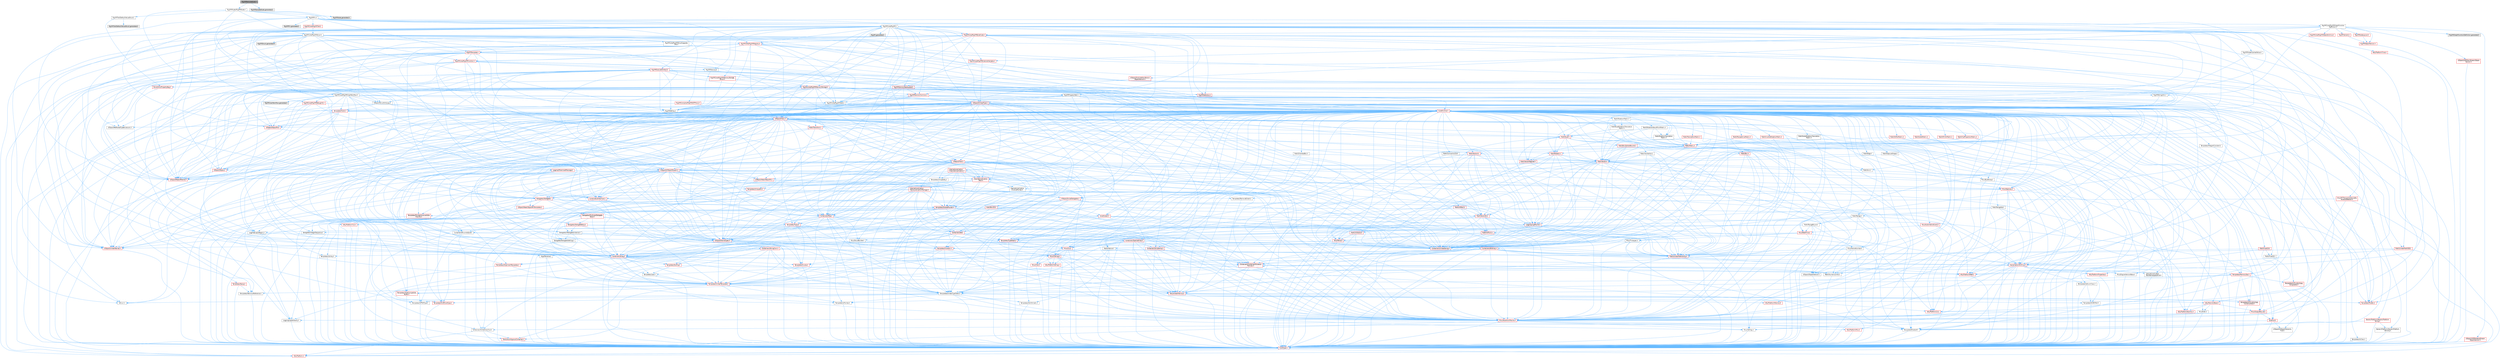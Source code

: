 digraph "RigVMRerouteNode.h"
{
 // INTERACTIVE_SVG=YES
 // LATEX_PDF_SIZE
  bgcolor="transparent";
  edge [fontname=Helvetica,fontsize=10,labelfontname=Helvetica,labelfontsize=10];
  node [fontname=Helvetica,fontsize=10,shape=box,height=0.2,width=0.4];
  Node1 [id="Node000001",label="RigVMRerouteNode.h",height=0.2,width=0.4,color="gray40", fillcolor="grey60", style="filled", fontcolor="black",tooltip=" "];
  Node1 -> Node2 [id="edge1_Node000001_Node000002",color="steelblue1",style="solid",tooltip=" "];
  Node2 [id="Node000002",label="RigVMModel/RigVMNode.h",height=0.2,width=0.4,color="grey40", fillcolor="white", style="filled",URL="$df/d31/RigVMNode_8h.html",tooltip=" "];
  Node2 -> Node3 [id="edge2_Node000002_Node000003",color="steelblue1",style="solid",tooltip=" "];
  Node3 [id="Node000003",label="RigVMPin.h",height=0.2,width=0.4,color="grey40", fillcolor="white", style="filled",URL="$d3/d56/RigVMPin_8h.html",tooltip=" "];
  Node3 -> Node4 [id="edge3_Node000003_Node000004",color="steelblue1",style="solid",tooltip=" "];
  Node4 [id="Node000004",label="CoreMinimal.h",height=0.2,width=0.4,color="red", fillcolor="#FFF0F0", style="filled",URL="$d7/d67/CoreMinimal_8h.html",tooltip=" "];
  Node4 -> Node5 [id="edge4_Node000004_Node000005",color="steelblue1",style="solid",tooltip=" "];
  Node5 [id="Node000005",label="CoreTypes.h",height=0.2,width=0.4,color="red", fillcolor="#FFF0F0", style="filled",URL="$dc/dec/CoreTypes_8h.html",tooltip=" "];
  Node5 -> Node6 [id="edge5_Node000005_Node000006",color="steelblue1",style="solid",tooltip=" "];
  Node6 [id="Node000006",label="HAL/Platform.h",height=0.2,width=0.4,color="red", fillcolor="#FFF0F0", style="filled",URL="$d9/dd0/Platform_8h.html",tooltip=" "];
  Node4 -> Node19 [id="edge6_Node000004_Node000019",color="steelblue1",style="solid",tooltip=" "];
  Node19 [id="Node000019",label="CoreFwd.h",height=0.2,width=0.4,color="red", fillcolor="#FFF0F0", style="filled",URL="$d1/d1e/CoreFwd_8h.html",tooltip=" "];
  Node19 -> Node5 [id="edge7_Node000019_Node000005",color="steelblue1",style="solid",tooltip=" "];
  Node19 -> Node20 [id="edge8_Node000019_Node000020",color="steelblue1",style="solid",tooltip=" "];
  Node20 [id="Node000020",label="Containers/ContainersFwd.h",height=0.2,width=0.4,color="grey40", fillcolor="white", style="filled",URL="$d4/d0a/ContainersFwd_8h.html",tooltip=" "];
  Node20 -> Node6 [id="edge9_Node000020_Node000006",color="steelblue1",style="solid",tooltip=" "];
  Node20 -> Node5 [id="edge10_Node000020_Node000005",color="steelblue1",style="solid",tooltip=" "];
  Node20 -> Node21 [id="edge11_Node000020_Node000021",color="steelblue1",style="solid",tooltip=" "];
  Node21 [id="Node000021",label="Traits/IsContiguousContainer.h",height=0.2,width=0.4,color="red", fillcolor="#FFF0F0", style="filled",URL="$d5/d3c/IsContiguousContainer_8h.html",tooltip=" "];
  Node21 -> Node5 [id="edge12_Node000021_Node000005",color="steelblue1",style="solid",tooltip=" "];
  Node19 -> Node25 [id="edge13_Node000019_Node000025",color="steelblue1",style="solid",tooltip=" "];
  Node25 [id="Node000025",label="UObject/UObjectHierarchy\lFwd.h",height=0.2,width=0.4,color="grey40", fillcolor="white", style="filled",URL="$d3/d13/UObjectHierarchyFwd_8h.html",tooltip=" "];
  Node4 -> Node25 [id="edge14_Node000004_Node000025",color="steelblue1",style="solid",tooltip=" "];
  Node4 -> Node20 [id="edge15_Node000004_Node000020",color="steelblue1",style="solid",tooltip=" "];
  Node4 -> Node26 [id="edge16_Node000004_Node000026",color="steelblue1",style="solid",tooltip=" "];
  Node26 [id="Node000026",label="Misc/VarArgs.h",height=0.2,width=0.4,color="grey40", fillcolor="white", style="filled",URL="$d5/d6f/VarArgs_8h.html",tooltip=" "];
  Node26 -> Node5 [id="edge17_Node000026_Node000005",color="steelblue1",style="solid",tooltip=" "];
  Node4 -> Node27 [id="edge18_Node000004_Node000027",color="steelblue1",style="solid",tooltip=" "];
  Node27 [id="Node000027",label="Logging/LogVerbosity.h",height=0.2,width=0.4,color="grey40", fillcolor="white", style="filled",URL="$d2/d8f/LogVerbosity_8h.html",tooltip=" "];
  Node27 -> Node5 [id="edge19_Node000027_Node000005",color="steelblue1",style="solid",tooltip=" "];
  Node4 -> Node28 [id="edge20_Node000004_Node000028",color="steelblue1",style="solid",tooltip=" "];
  Node28 [id="Node000028",label="Misc/OutputDevice.h",height=0.2,width=0.4,color="red", fillcolor="#FFF0F0", style="filled",URL="$d7/d32/OutputDevice_8h.html",tooltip=" "];
  Node28 -> Node19 [id="edge21_Node000028_Node000019",color="steelblue1",style="solid",tooltip=" "];
  Node28 -> Node5 [id="edge22_Node000028_Node000005",color="steelblue1",style="solid",tooltip=" "];
  Node28 -> Node27 [id="edge23_Node000028_Node000027",color="steelblue1",style="solid",tooltip=" "];
  Node28 -> Node26 [id="edge24_Node000028_Node000026",color="steelblue1",style="solid",tooltip=" "];
  Node4 -> Node34 [id="edge25_Node000004_Node000034",color="steelblue1",style="solid",tooltip=" "];
  Node34 [id="Node000034",label="HAL/PlatformCrt.h",height=0.2,width=0.4,color="red", fillcolor="#FFF0F0", style="filled",URL="$d8/d75/PlatformCrt_8h.html",tooltip=" "];
  Node4 -> Node44 [id="edge26_Node000004_Node000044",color="steelblue1",style="solid",tooltip=" "];
  Node44 [id="Node000044",label="HAL/PlatformMisc.h",height=0.2,width=0.4,color="red", fillcolor="#FFF0F0", style="filled",URL="$d0/df5/PlatformMisc_8h.html",tooltip=" "];
  Node44 -> Node5 [id="edge27_Node000044_Node000005",color="steelblue1",style="solid",tooltip=" "];
  Node4 -> Node63 [id="edge28_Node000004_Node000063",color="steelblue1",style="solid",tooltip=" "];
  Node63 [id="Node000063",label="Misc/AssertionMacros.h",height=0.2,width=0.4,color="red", fillcolor="#FFF0F0", style="filled",URL="$d0/dfa/AssertionMacros_8h.html",tooltip=" "];
  Node63 -> Node5 [id="edge29_Node000063_Node000005",color="steelblue1",style="solid",tooltip=" "];
  Node63 -> Node6 [id="edge30_Node000063_Node000006",color="steelblue1",style="solid",tooltip=" "];
  Node63 -> Node44 [id="edge31_Node000063_Node000044",color="steelblue1",style="solid",tooltip=" "];
  Node63 -> Node64 [id="edge32_Node000063_Node000064",color="steelblue1",style="solid",tooltip=" "];
  Node64 [id="Node000064",label="Templates/EnableIf.h",height=0.2,width=0.4,color="grey40", fillcolor="white", style="filled",URL="$d7/d60/EnableIf_8h.html",tooltip=" "];
  Node64 -> Node5 [id="edge33_Node000064_Node000005",color="steelblue1",style="solid",tooltip=" "];
  Node63 -> Node26 [id="edge34_Node000063_Node000026",color="steelblue1",style="solid",tooltip=" "];
  Node4 -> Node72 [id="edge35_Node000004_Node000072",color="steelblue1",style="solid",tooltip=" "];
  Node72 [id="Node000072",label="Templates/IsPointer.h",height=0.2,width=0.4,color="grey40", fillcolor="white", style="filled",URL="$d7/d05/IsPointer_8h.html",tooltip=" "];
  Node72 -> Node5 [id="edge36_Node000072_Node000005",color="steelblue1",style="solid",tooltip=" "];
  Node4 -> Node73 [id="edge37_Node000004_Node000073",color="steelblue1",style="solid",tooltip=" "];
  Node73 [id="Node000073",label="HAL/PlatformMemory.h",height=0.2,width=0.4,color="red", fillcolor="#FFF0F0", style="filled",URL="$de/d68/PlatformMemory_8h.html",tooltip=" "];
  Node73 -> Node5 [id="edge38_Node000073_Node000005",color="steelblue1",style="solid",tooltip=" "];
  Node4 -> Node56 [id="edge39_Node000004_Node000056",color="steelblue1",style="solid",tooltip=" "];
  Node56 [id="Node000056",label="HAL/PlatformAtomics.h",height=0.2,width=0.4,color="red", fillcolor="#FFF0F0", style="filled",URL="$d3/d36/PlatformAtomics_8h.html",tooltip=" "];
  Node56 -> Node5 [id="edge40_Node000056_Node000005",color="steelblue1",style="solid",tooltip=" "];
  Node4 -> Node78 [id="edge41_Node000004_Node000078",color="steelblue1",style="solid",tooltip=" "];
  Node78 [id="Node000078",label="Misc/Exec.h",height=0.2,width=0.4,color="grey40", fillcolor="white", style="filled",URL="$de/ddb/Exec_8h.html",tooltip=" "];
  Node78 -> Node5 [id="edge42_Node000078_Node000005",color="steelblue1",style="solid",tooltip=" "];
  Node78 -> Node63 [id="edge43_Node000078_Node000063",color="steelblue1",style="solid",tooltip=" "];
  Node4 -> Node79 [id="edge44_Node000004_Node000079",color="steelblue1",style="solid",tooltip=" "];
  Node79 [id="Node000079",label="HAL/MemoryBase.h",height=0.2,width=0.4,color="red", fillcolor="#FFF0F0", style="filled",URL="$d6/d9f/MemoryBase_8h.html",tooltip=" "];
  Node79 -> Node5 [id="edge45_Node000079_Node000005",color="steelblue1",style="solid",tooltip=" "];
  Node79 -> Node56 [id="edge46_Node000079_Node000056",color="steelblue1",style="solid",tooltip=" "];
  Node79 -> Node34 [id="edge47_Node000079_Node000034",color="steelblue1",style="solid",tooltip=" "];
  Node79 -> Node78 [id="edge48_Node000079_Node000078",color="steelblue1",style="solid",tooltip=" "];
  Node79 -> Node28 [id="edge49_Node000079_Node000028",color="steelblue1",style="solid",tooltip=" "];
  Node4 -> Node89 [id="edge50_Node000004_Node000089",color="steelblue1",style="solid",tooltip=" "];
  Node89 [id="Node000089",label="HAL/UnrealMemory.h",height=0.2,width=0.4,color="red", fillcolor="#FFF0F0", style="filled",URL="$d9/d96/UnrealMemory_8h.html",tooltip=" "];
  Node89 -> Node5 [id="edge51_Node000089_Node000005",color="steelblue1",style="solid",tooltip=" "];
  Node89 -> Node79 [id="edge52_Node000089_Node000079",color="steelblue1",style="solid",tooltip=" "];
  Node89 -> Node73 [id="edge53_Node000089_Node000073",color="steelblue1",style="solid",tooltip=" "];
  Node89 -> Node72 [id="edge54_Node000089_Node000072",color="steelblue1",style="solid",tooltip=" "];
  Node4 -> Node91 [id="edge55_Node000004_Node000091",color="steelblue1",style="solid",tooltip=" "];
  Node91 [id="Node000091",label="Templates/IsArithmetic.h",height=0.2,width=0.4,color="grey40", fillcolor="white", style="filled",URL="$d2/d5d/IsArithmetic_8h.html",tooltip=" "];
  Node91 -> Node5 [id="edge56_Node000091_Node000005",color="steelblue1",style="solid",tooltip=" "];
  Node4 -> Node85 [id="edge57_Node000004_Node000085",color="steelblue1",style="solid",tooltip=" "];
  Node85 [id="Node000085",label="Templates/AndOrNot.h",height=0.2,width=0.4,color="grey40", fillcolor="white", style="filled",URL="$db/d0a/AndOrNot_8h.html",tooltip=" "];
  Node85 -> Node5 [id="edge58_Node000085_Node000005",color="steelblue1",style="solid",tooltip=" "];
  Node4 -> Node92 [id="edge59_Node000004_Node000092",color="steelblue1",style="solid",tooltip=" "];
  Node92 [id="Node000092",label="Templates/IsPODType.h",height=0.2,width=0.4,color="grey40", fillcolor="white", style="filled",URL="$d7/db1/IsPODType_8h.html",tooltip=" "];
  Node92 -> Node5 [id="edge60_Node000092_Node000005",color="steelblue1",style="solid",tooltip=" "];
  Node4 -> Node93 [id="edge61_Node000004_Node000093",color="steelblue1",style="solid",tooltip=" "];
  Node93 [id="Node000093",label="Templates/IsUECoreType.h",height=0.2,width=0.4,color="red", fillcolor="#FFF0F0", style="filled",URL="$d1/db8/IsUECoreType_8h.html",tooltip=" "];
  Node93 -> Node5 [id="edge62_Node000093_Node000005",color="steelblue1",style="solid",tooltip=" "];
  Node4 -> Node86 [id="edge63_Node000004_Node000086",color="steelblue1",style="solid",tooltip=" "];
  Node86 [id="Node000086",label="Templates/IsTriviallyCopy\lConstructible.h",height=0.2,width=0.4,color="red", fillcolor="#FFF0F0", style="filled",URL="$d3/d78/IsTriviallyCopyConstructible_8h.html",tooltip=" "];
  Node86 -> Node5 [id="edge64_Node000086_Node000005",color="steelblue1",style="solid",tooltip=" "];
  Node4 -> Node94 [id="edge65_Node000004_Node000094",color="steelblue1",style="solid",tooltip=" "];
  Node94 [id="Node000094",label="Templates/UnrealTypeTraits.h",height=0.2,width=0.4,color="grey40", fillcolor="white", style="filled",URL="$d2/d2d/UnrealTypeTraits_8h.html",tooltip=" "];
  Node94 -> Node5 [id="edge66_Node000094_Node000005",color="steelblue1",style="solid",tooltip=" "];
  Node94 -> Node72 [id="edge67_Node000094_Node000072",color="steelblue1",style="solid",tooltip=" "];
  Node94 -> Node63 [id="edge68_Node000094_Node000063",color="steelblue1",style="solid",tooltip=" "];
  Node94 -> Node85 [id="edge69_Node000094_Node000085",color="steelblue1",style="solid",tooltip=" "];
  Node94 -> Node64 [id="edge70_Node000094_Node000064",color="steelblue1",style="solid",tooltip=" "];
  Node94 -> Node91 [id="edge71_Node000094_Node000091",color="steelblue1",style="solid",tooltip=" "];
  Node94 -> Node31 [id="edge72_Node000094_Node000031",color="steelblue1",style="solid",tooltip=" "];
  Node31 [id="Node000031",label="IsEnum.h",height=0.2,width=0.4,color="grey40", fillcolor="white", style="filled",URL="$d4/de5/IsEnum_8h.html",tooltip=" "];
  Node94 -> Node95 [id="edge73_Node000094_Node000095",color="steelblue1",style="solid",tooltip=" "];
  Node95 [id="Node000095",label="Templates/Models.h",height=0.2,width=0.4,color="red", fillcolor="#FFF0F0", style="filled",URL="$d3/d0c/Models_8h.html",tooltip=" "];
  Node94 -> Node92 [id="edge74_Node000094_Node000092",color="steelblue1",style="solid",tooltip=" "];
  Node94 -> Node93 [id="edge75_Node000094_Node000093",color="steelblue1",style="solid",tooltip=" "];
  Node94 -> Node86 [id="edge76_Node000094_Node000086",color="steelblue1",style="solid",tooltip=" "];
  Node4 -> Node64 [id="edge77_Node000004_Node000064",color="steelblue1",style="solid",tooltip=" "];
  Node4 -> Node96 [id="edge78_Node000004_Node000096",color="steelblue1",style="solid",tooltip=" "];
  Node96 [id="Node000096",label="Templates/RemoveReference.h",height=0.2,width=0.4,color="grey40", fillcolor="white", style="filled",URL="$da/dbe/RemoveReference_8h.html",tooltip=" "];
  Node96 -> Node5 [id="edge79_Node000096_Node000005",color="steelblue1",style="solid",tooltip=" "];
  Node4 -> Node97 [id="edge80_Node000004_Node000097",color="steelblue1",style="solid",tooltip=" "];
  Node97 [id="Node000097",label="Templates/IntegralConstant.h",height=0.2,width=0.4,color="grey40", fillcolor="white", style="filled",URL="$db/d1b/IntegralConstant_8h.html",tooltip=" "];
  Node97 -> Node5 [id="edge81_Node000097_Node000005",color="steelblue1",style="solid",tooltip=" "];
  Node4 -> Node98 [id="edge82_Node000004_Node000098",color="steelblue1",style="solid",tooltip=" "];
  Node98 [id="Node000098",label="Templates/IsClass.h",height=0.2,width=0.4,color="grey40", fillcolor="white", style="filled",URL="$db/dcb/IsClass_8h.html",tooltip=" "];
  Node98 -> Node5 [id="edge83_Node000098_Node000005",color="steelblue1",style="solid",tooltip=" "];
  Node4 -> Node99 [id="edge84_Node000004_Node000099",color="steelblue1",style="solid",tooltip=" "];
  Node99 [id="Node000099",label="Templates/TypeCompatible\lBytes.h",height=0.2,width=0.4,color="red", fillcolor="#FFF0F0", style="filled",URL="$df/d0a/TypeCompatibleBytes_8h.html",tooltip=" "];
  Node99 -> Node5 [id="edge85_Node000099_Node000005",color="steelblue1",style="solid",tooltip=" "];
  Node4 -> Node21 [id="edge86_Node000004_Node000021",color="steelblue1",style="solid",tooltip=" "];
  Node4 -> Node100 [id="edge87_Node000004_Node000100",color="steelblue1",style="solid",tooltip=" "];
  Node100 [id="Node000100",label="Templates/UnrealTemplate.h",height=0.2,width=0.4,color="red", fillcolor="#FFF0F0", style="filled",URL="$d4/d24/UnrealTemplate_8h.html",tooltip=" "];
  Node100 -> Node5 [id="edge88_Node000100_Node000005",color="steelblue1",style="solid",tooltip=" "];
  Node100 -> Node72 [id="edge89_Node000100_Node000072",color="steelblue1",style="solid",tooltip=" "];
  Node100 -> Node89 [id="edge90_Node000100_Node000089",color="steelblue1",style="solid",tooltip=" "];
  Node100 -> Node94 [id="edge91_Node000100_Node000094",color="steelblue1",style="solid",tooltip=" "];
  Node100 -> Node96 [id="edge92_Node000100_Node000096",color="steelblue1",style="solid",tooltip=" "];
  Node100 -> Node99 [id="edge93_Node000100_Node000099",color="steelblue1",style="solid",tooltip=" "];
  Node100 -> Node21 [id="edge94_Node000100_Node000021",color="steelblue1",style="solid",tooltip=" "];
  Node4 -> Node49 [id="edge95_Node000004_Node000049",color="steelblue1",style="solid",tooltip=" "];
  Node49 [id="Node000049",label="Math/NumericLimits.h",height=0.2,width=0.4,color="grey40", fillcolor="white", style="filled",URL="$df/d1b/NumericLimits_8h.html",tooltip=" "];
  Node49 -> Node5 [id="edge96_Node000049_Node000005",color="steelblue1",style="solid",tooltip=" "];
  Node4 -> Node104 [id="edge97_Node000004_Node000104",color="steelblue1",style="solid",tooltip=" "];
  Node104 [id="Node000104",label="HAL/PlatformMath.h",height=0.2,width=0.4,color="red", fillcolor="#FFF0F0", style="filled",URL="$dc/d53/PlatformMath_8h.html",tooltip=" "];
  Node104 -> Node5 [id="edge98_Node000104_Node000005",color="steelblue1",style="solid",tooltip=" "];
  Node4 -> Node87 [id="edge99_Node000004_Node000087",color="steelblue1",style="solid",tooltip=" "];
  Node87 [id="Node000087",label="Templates/IsTriviallyCopy\lAssignable.h",height=0.2,width=0.4,color="red", fillcolor="#FFF0F0", style="filled",URL="$d2/df2/IsTriviallyCopyAssignable_8h.html",tooltip=" "];
  Node87 -> Node5 [id="edge100_Node000087_Node000005",color="steelblue1",style="solid",tooltip=" "];
  Node4 -> Node112 [id="edge101_Node000004_Node000112",color="steelblue1",style="solid",tooltip=" "];
  Node112 [id="Node000112",label="Templates/MemoryOps.h",height=0.2,width=0.4,color="red", fillcolor="#FFF0F0", style="filled",URL="$db/dea/MemoryOps_8h.html",tooltip=" "];
  Node112 -> Node5 [id="edge102_Node000112_Node000005",color="steelblue1",style="solid",tooltip=" "];
  Node112 -> Node89 [id="edge103_Node000112_Node000089",color="steelblue1",style="solid",tooltip=" "];
  Node112 -> Node87 [id="edge104_Node000112_Node000087",color="steelblue1",style="solid",tooltip=" "];
  Node112 -> Node86 [id="edge105_Node000112_Node000086",color="steelblue1",style="solid",tooltip=" "];
  Node112 -> Node94 [id="edge106_Node000112_Node000094",color="steelblue1",style="solid",tooltip=" "];
  Node4 -> Node113 [id="edge107_Node000004_Node000113",color="steelblue1",style="solid",tooltip=" "];
  Node113 [id="Node000113",label="Containers/ContainerAllocation\lPolicies.h",height=0.2,width=0.4,color="red", fillcolor="#FFF0F0", style="filled",URL="$d7/dff/ContainerAllocationPolicies_8h.html",tooltip=" "];
  Node113 -> Node5 [id="edge108_Node000113_Node000005",color="steelblue1",style="solid",tooltip=" "];
  Node113 -> Node113 [id="edge109_Node000113_Node000113",color="steelblue1",style="solid",tooltip=" "];
  Node113 -> Node104 [id="edge110_Node000113_Node000104",color="steelblue1",style="solid",tooltip=" "];
  Node113 -> Node89 [id="edge111_Node000113_Node000089",color="steelblue1",style="solid",tooltip=" "];
  Node113 -> Node49 [id="edge112_Node000113_Node000049",color="steelblue1",style="solid",tooltip=" "];
  Node113 -> Node63 [id="edge113_Node000113_Node000063",color="steelblue1",style="solid",tooltip=" "];
  Node113 -> Node112 [id="edge114_Node000113_Node000112",color="steelblue1",style="solid",tooltip=" "];
  Node113 -> Node99 [id="edge115_Node000113_Node000099",color="steelblue1",style="solid",tooltip=" "];
  Node4 -> Node116 [id="edge116_Node000004_Node000116",color="steelblue1",style="solid",tooltip=" "];
  Node116 [id="Node000116",label="Templates/IsEnumClass.h",height=0.2,width=0.4,color="grey40", fillcolor="white", style="filled",URL="$d7/d15/IsEnumClass_8h.html",tooltip=" "];
  Node116 -> Node5 [id="edge117_Node000116_Node000005",color="steelblue1",style="solid",tooltip=" "];
  Node116 -> Node85 [id="edge118_Node000116_Node000085",color="steelblue1",style="solid",tooltip=" "];
  Node4 -> Node117 [id="edge119_Node000004_Node000117",color="steelblue1",style="solid",tooltip=" "];
  Node117 [id="Node000117",label="HAL/PlatformProperties.h",height=0.2,width=0.4,color="red", fillcolor="#FFF0F0", style="filled",URL="$d9/db0/PlatformProperties_8h.html",tooltip=" "];
  Node117 -> Node5 [id="edge120_Node000117_Node000005",color="steelblue1",style="solid",tooltip=" "];
  Node4 -> Node120 [id="edge121_Node000004_Node000120",color="steelblue1",style="solid",tooltip=" "];
  Node120 [id="Node000120",label="Misc/EngineVersionBase.h",height=0.2,width=0.4,color="grey40", fillcolor="white", style="filled",URL="$d5/d2b/EngineVersionBase_8h.html",tooltip=" "];
  Node120 -> Node5 [id="edge122_Node000120_Node000005",color="steelblue1",style="solid",tooltip=" "];
  Node4 -> Node121 [id="edge123_Node000004_Node000121",color="steelblue1",style="solid",tooltip=" "];
  Node121 [id="Node000121",label="Internationalization\l/TextNamespaceFwd.h",height=0.2,width=0.4,color="grey40", fillcolor="white", style="filled",URL="$d8/d97/TextNamespaceFwd_8h.html",tooltip=" "];
  Node121 -> Node5 [id="edge124_Node000121_Node000005",color="steelblue1",style="solid",tooltip=" "];
  Node4 -> Node122 [id="edge125_Node000004_Node000122",color="steelblue1",style="solid",tooltip=" "];
  Node122 [id="Node000122",label="Serialization/Archive.h",height=0.2,width=0.4,color="red", fillcolor="#FFF0F0", style="filled",URL="$d7/d3b/Archive_8h.html",tooltip=" "];
  Node122 -> Node19 [id="edge126_Node000122_Node000019",color="steelblue1",style="solid",tooltip=" "];
  Node122 -> Node5 [id="edge127_Node000122_Node000005",color="steelblue1",style="solid",tooltip=" "];
  Node122 -> Node117 [id="edge128_Node000122_Node000117",color="steelblue1",style="solid",tooltip=" "];
  Node122 -> Node121 [id="edge129_Node000122_Node000121",color="steelblue1",style="solid",tooltip=" "];
  Node122 -> Node63 [id="edge130_Node000122_Node000063",color="steelblue1",style="solid",tooltip=" "];
  Node122 -> Node120 [id="edge131_Node000122_Node000120",color="steelblue1",style="solid",tooltip=" "];
  Node122 -> Node26 [id="edge132_Node000122_Node000026",color="steelblue1",style="solid",tooltip=" "];
  Node122 -> Node64 [id="edge133_Node000122_Node000064",color="steelblue1",style="solid",tooltip=" "];
  Node122 -> Node116 [id="edge134_Node000122_Node000116",color="steelblue1",style="solid",tooltip=" "];
  Node122 -> Node100 [id="edge135_Node000122_Node000100",color="steelblue1",style="solid",tooltip=" "];
  Node122 -> Node125 [id="edge136_Node000122_Node000125",color="steelblue1",style="solid",tooltip=" "];
  Node125 [id="Node000125",label="UObject/ObjectVersion.h",height=0.2,width=0.4,color="grey40", fillcolor="white", style="filled",URL="$da/d63/ObjectVersion_8h.html",tooltip=" "];
  Node125 -> Node5 [id="edge137_Node000125_Node000005",color="steelblue1",style="solid",tooltip=" "];
  Node4 -> Node126 [id="edge138_Node000004_Node000126",color="steelblue1",style="solid",tooltip=" "];
  Node126 [id="Node000126",label="Templates/Less.h",height=0.2,width=0.4,color="grey40", fillcolor="white", style="filled",URL="$de/dc8/Less_8h.html",tooltip=" "];
  Node126 -> Node5 [id="edge139_Node000126_Node000005",color="steelblue1",style="solid",tooltip=" "];
  Node126 -> Node100 [id="edge140_Node000126_Node000100",color="steelblue1",style="solid",tooltip=" "];
  Node4 -> Node127 [id="edge141_Node000004_Node000127",color="steelblue1",style="solid",tooltip=" "];
  Node127 [id="Node000127",label="Templates/Sorting.h",height=0.2,width=0.4,color="red", fillcolor="#FFF0F0", style="filled",URL="$d3/d9e/Sorting_8h.html",tooltip=" "];
  Node127 -> Node5 [id="edge142_Node000127_Node000005",color="steelblue1",style="solid",tooltip=" "];
  Node127 -> Node104 [id="edge143_Node000127_Node000104",color="steelblue1",style="solid",tooltip=" "];
  Node127 -> Node126 [id="edge144_Node000127_Node000126",color="steelblue1",style="solid",tooltip=" "];
  Node4 -> Node138 [id="edge145_Node000004_Node000138",color="steelblue1",style="solid",tooltip=" "];
  Node138 [id="Node000138",label="Misc/Char.h",height=0.2,width=0.4,color="red", fillcolor="#FFF0F0", style="filled",URL="$d0/d58/Char_8h.html",tooltip=" "];
  Node138 -> Node5 [id="edge146_Node000138_Node000005",color="steelblue1",style="solid",tooltip=" "];
  Node4 -> Node141 [id="edge147_Node000004_Node000141",color="steelblue1",style="solid",tooltip=" "];
  Node141 [id="Node000141",label="GenericPlatform/GenericPlatform\lStricmp.h",height=0.2,width=0.4,color="grey40", fillcolor="white", style="filled",URL="$d2/d86/GenericPlatformStricmp_8h.html",tooltip=" "];
  Node141 -> Node5 [id="edge148_Node000141_Node000005",color="steelblue1",style="solid",tooltip=" "];
  Node4 -> Node142 [id="edge149_Node000004_Node000142",color="steelblue1",style="solid",tooltip=" "];
  Node142 [id="Node000142",label="GenericPlatform/GenericPlatform\lString.h",height=0.2,width=0.4,color="red", fillcolor="#FFF0F0", style="filled",URL="$dd/d20/GenericPlatformString_8h.html",tooltip=" "];
  Node142 -> Node5 [id="edge150_Node000142_Node000005",color="steelblue1",style="solid",tooltip=" "];
  Node142 -> Node141 [id="edge151_Node000142_Node000141",color="steelblue1",style="solid",tooltip=" "];
  Node142 -> Node64 [id="edge152_Node000142_Node000064",color="steelblue1",style="solid",tooltip=" "];
  Node4 -> Node75 [id="edge153_Node000004_Node000075",color="steelblue1",style="solid",tooltip=" "];
  Node75 [id="Node000075",label="HAL/PlatformString.h",height=0.2,width=0.4,color="red", fillcolor="#FFF0F0", style="filled",URL="$db/db5/PlatformString_8h.html",tooltip=" "];
  Node75 -> Node5 [id="edge154_Node000075_Node000005",color="steelblue1",style="solid",tooltip=" "];
  Node4 -> Node145 [id="edge155_Node000004_Node000145",color="steelblue1",style="solid",tooltip=" "];
  Node145 [id="Node000145",label="Misc/CString.h",height=0.2,width=0.4,color="red", fillcolor="#FFF0F0", style="filled",URL="$d2/d49/CString_8h.html",tooltip=" "];
  Node145 -> Node5 [id="edge156_Node000145_Node000005",color="steelblue1",style="solid",tooltip=" "];
  Node145 -> Node34 [id="edge157_Node000145_Node000034",color="steelblue1",style="solid",tooltip=" "];
  Node145 -> Node75 [id="edge158_Node000145_Node000075",color="steelblue1",style="solid",tooltip=" "];
  Node145 -> Node63 [id="edge159_Node000145_Node000063",color="steelblue1",style="solid",tooltip=" "];
  Node145 -> Node138 [id="edge160_Node000145_Node000138",color="steelblue1",style="solid",tooltip=" "];
  Node145 -> Node26 [id="edge161_Node000145_Node000026",color="steelblue1",style="solid",tooltip=" "];
  Node4 -> Node146 [id="edge162_Node000004_Node000146",color="steelblue1",style="solid",tooltip=" "];
  Node146 [id="Node000146",label="Misc/Crc.h",height=0.2,width=0.4,color="red", fillcolor="#FFF0F0", style="filled",URL="$d4/dd2/Crc_8h.html",tooltip=" "];
  Node146 -> Node5 [id="edge163_Node000146_Node000005",color="steelblue1",style="solid",tooltip=" "];
  Node146 -> Node75 [id="edge164_Node000146_Node000075",color="steelblue1",style="solid",tooltip=" "];
  Node146 -> Node63 [id="edge165_Node000146_Node000063",color="steelblue1",style="solid",tooltip=" "];
  Node146 -> Node145 [id="edge166_Node000146_Node000145",color="steelblue1",style="solid",tooltip=" "];
  Node146 -> Node138 [id="edge167_Node000146_Node000138",color="steelblue1",style="solid",tooltip=" "];
  Node146 -> Node94 [id="edge168_Node000146_Node000094",color="steelblue1",style="solid",tooltip=" "];
  Node4 -> Node137 [id="edge169_Node000004_Node000137",color="steelblue1",style="solid",tooltip=" "];
  Node137 [id="Node000137",label="Math/UnrealMathUtility.h",height=0.2,width=0.4,color="red", fillcolor="#FFF0F0", style="filled",URL="$db/db8/UnrealMathUtility_8h.html",tooltip=" "];
  Node137 -> Node5 [id="edge170_Node000137_Node000005",color="steelblue1",style="solid",tooltip=" "];
  Node137 -> Node63 [id="edge171_Node000137_Node000063",color="steelblue1",style="solid",tooltip=" "];
  Node137 -> Node104 [id="edge172_Node000137_Node000104",color="steelblue1",style="solid",tooltip=" "];
  Node4 -> Node147 [id="edge173_Node000004_Node000147",color="steelblue1",style="solid",tooltip=" "];
  Node147 [id="Node000147",label="Containers/UnrealString.h",height=0.2,width=0.4,color="red", fillcolor="#FFF0F0", style="filled",URL="$d5/dba/UnrealString_8h.html",tooltip=" "];
  Node4 -> Node151 [id="edge174_Node000004_Node000151",color="steelblue1",style="solid",tooltip=" "];
  Node151 [id="Node000151",label="Containers/Array.h",height=0.2,width=0.4,color="red", fillcolor="#FFF0F0", style="filled",URL="$df/dd0/Array_8h.html",tooltip=" "];
  Node151 -> Node5 [id="edge175_Node000151_Node000005",color="steelblue1",style="solid",tooltip=" "];
  Node151 -> Node63 [id="edge176_Node000151_Node000063",color="steelblue1",style="solid",tooltip=" "];
  Node151 -> Node89 [id="edge177_Node000151_Node000089",color="steelblue1",style="solid",tooltip=" "];
  Node151 -> Node94 [id="edge178_Node000151_Node000094",color="steelblue1",style="solid",tooltip=" "];
  Node151 -> Node100 [id="edge179_Node000151_Node000100",color="steelblue1",style="solid",tooltip=" "];
  Node151 -> Node113 [id="edge180_Node000151_Node000113",color="steelblue1",style="solid",tooltip=" "];
  Node151 -> Node122 [id="edge181_Node000151_Node000122",color="steelblue1",style="solid",tooltip=" "];
  Node151 -> Node130 [id="edge182_Node000151_Node000130",color="steelblue1",style="solid",tooltip=" "];
  Node130 [id="Node000130",label="Templates/Invoke.h",height=0.2,width=0.4,color="red", fillcolor="#FFF0F0", style="filled",URL="$d7/deb/Invoke_8h.html",tooltip=" "];
  Node130 -> Node5 [id="edge183_Node000130_Node000005",color="steelblue1",style="solid",tooltip=" "];
  Node130 -> Node100 [id="edge184_Node000130_Node000100",color="steelblue1",style="solid",tooltip=" "];
  Node151 -> Node126 [id="edge185_Node000151_Node000126",color="steelblue1",style="solid",tooltip=" "];
  Node151 -> Node127 [id="edge186_Node000151_Node000127",color="steelblue1",style="solid",tooltip=" "];
  Node151 -> Node174 [id="edge187_Node000151_Node000174",color="steelblue1",style="solid",tooltip=" "];
  Node174 [id="Node000174",label="Templates/AlignmentTemplates.h",height=0.2,width=0.4,color="red", fillcolor="#FFF0F0", style="filled",URL="$dd/d32/AlignmentTemplates_8h.html",tooltip=" "];
  Node174 -> Node5 [id="edge188_Node000174_Node000005",color="steelblue1",style="solid",tooltip=" "];
  Node174 -> Node72 [id="edge189_Node000174_Node000072",color="steelblue1",style="solid",tooltip=" "];
  Node4 -> Node175 [id="edge190_Node000004_Node000175",color="steelblue1",style="solid",tooltip=" "];
  Node175 [id="Node000175",label="Misc/FrameNumber.h",height=0.2,width=0.4,color="grey40", fillcolor="white", style="filled",URL="$dd/dbd/FrameNumber_8h.html",tooltip=" "];
  Node175 -> Node5 [id="edge191_Node000175_Node000005",color="steelblue1",style="solid",tooltip=" "];
  Node175 -> Node49 [id="edge192_Node000175_Node000049",color="steelblue1",style="solid",tooltip=" "];
  Node175 -> Node137 [id="edge193_Node000175_Node000137",color="steelblue1",style="solid",tooltip=" "];
  Node175 -> Node64 [id="edge194_Node000175_Node000064",color="steelblue1",style="solid",tooltip=" "];
  Node175 -> Node94 [id="edge195_Node000175_Node000094",color="steelblue1",style="solid",tooltip=" "];
  Node4 -> Node176 [id="edge196_Node000004_Node000176",color="steelblue1",style="solid",tooltip=" "];
  Node176 [id="Node000176",label="Misc/Timespan.h",height=0.2,width=0.4,color="grey40", fillcolor="white", style="filled",URL="$da/dd9/Timespan_8h.html",tooltip=" "];
  Node176 -> Node5 [id="edge197_Node000176_Node000005",color="steelblue1",style="solid",tooltip=" "];
  Node176 -> Node177 [id="edge198_Node000176_Node000177",color="steelblue1",style="solid",tooltip=" "];
  Node177 [id="Node000177",label="Math/Interval.h",height=0.2,width=0.4,color="grey40", fillcolor="white", style="filled",URL="$d1/d55/Interval_8h.html",tooltip=" "];
  Node177 -> Node5 [id="edge199_Node000177_Node000005",color="steelblue1",style="solid",tooltip=" "];
  Node177 -> Node91 [id="edge200_Node000177_Node000091",color="steelblue1",style="solid",tooltip=" "];
  Node177 -> Node94 [id="edge201_Node000177_Node000094",color="steelblue1",style="solid",tooltip=" "];
  Node177 -> Node49 [id="edge202_Node000177_Node000049",color="steelblue1",style="solid",tooltip=" "];
  Node177 -> Node137 [id="edge203_Node000177_Node000137",color="steelblue1",style="solid",tooltip=" "];
  Node176 -> Node137 [id="edge204_Node000176_Node000137",color="steelblue1",style="solid",tooltip=" "];
  Node176 -> Node63 [id="edge205_Node000176_Node000063",color="steelblue1",style="solid",tooltip=" "];
  Node4 -> Node178 [id="edge206_Node000004_Node000178",color="steelblue1",style="solid",tooltip=" "];
  Node178 [id="Node000178",label="Containers/StringConv.h",height=0.2,width=0.4,color="red", fillcolor="#FFF0F0", style="filled",URL="$d3/ddf/StringConv_8h.html",tooltip=" "];
  Node178 -> Node5 [id="edge207_Node000178_Node000005",color="steelblue1",style="solid",tooltip=" "];
  Node178 -> Node63 [id="edge208_Node000178_Node000063",color="steelblue1",style="solid",tooltip=" "];
  Node178 -> Node113 [id="edge209_Node000178_Node000113",color="steelblue1",style="solid",tooltip=" "];
  Node178 -> Node151 [id="edge210_Node000178_Node000151",color="steelblue1",style="solid",tooltip=" "];
  Node178 -> Node145 [id="edge211_Node000178_Node000145",color="steelblue1",style="solid",tooltip=" "];
  Node178 -> Node179 [id="edge212_Node000178_Node000179",color="steelblue1",style="solid",tooltip=" "];
  Node179 [id="Node000179",label="Templates/IsArray.h",height=0.2,width=0.4,color="grey40", fillcolor="white", style="filled",URL="$d8/d8d/IsArray_8h.html",tooltip=" "];
  Node179 -> Node5 [id="edge213_Node000179_Node000005",color="steelblue1",style="solid",tooltip=" "];
  Node178 -> Node100 [id="edge214_Node000178_Node000100",color="steelblue1",style="solid",tooltip=" "];
  Node178 -> Node94 [id="edge215_Node000178_Node000094",color="steelblue1",style="solid",tooltip=" "];
  Node178 -> Node21 [id="edge216_Node000178_Node000021",color="steelblue1",style="solid",tooltip=" "];
  Node4 -> Node180 [id="edge217_Node000004_Node000180",color="steelblue1",style="solid",tooltip=" "];
  Node180 [id="Node000180",label="UObject/UnrealNames.h",height=0.2,width=0.4,color="red", fillcolor="#FFF0F0", style="filled",URL="$d8/db1/UnrealNames_8h.html",tooltip=" "];
  Node180 -> Node5 [id="edge218_Node000180_Node000005",color="steelblue1",style="solid",tooltip=" "];
  Node4 -> Node182 [id="edge219_Node000004_Node000182",color="steelblue1",style="solid",tooltip=" "];
  Node182 [id="Node000182",label="UObject/NameTypes.h",height=0.2,width=0.4,color="red", fillcolor="#FFF0F0", style="filled",URL="$d6/d35/NameTypes_8h.html",tooltip=" "];
  Node182 -> Node5 [id="edge220_Node000182_Node000005",color="steelblue1",style="solid",tooltip=" "];
  Node182 -> Node63 [id="edge221_Node000182_Node000063",color="steelblue1",style="solid",tooltip=" "];
  Node182 -> Node89 [id="edge222_Node000182_Node000089",color="steelblue1",style="solid",tooltip=" "];
  Node182 -> Node94 [id="edge223_Node000182_Node000094",color="steelblue1",style="solid",tooltip=" "];
  Node182 -> Node100 [id="edge224_Node000182_Node000100",color="steelblue1",style="solid",tooltip=" "];
  Node182 -> Node147 [id="edge225_Node000182_Node000147",color="steelblue1",style="solid",tooltip=" "];
  Node182 -> Node178 [id="edge226_Node000182_Node000178",color="steelblue1",style="solid",tooltip=" "];
  Node182 -> Node180 [id="edge227_Node000182_Node000180",color="steelblue1",style="solid",tooltip=" "];
  Node4 -> Node190 [id="edge228_Node000004_Node000190",color="steelblue1",style="solid",tooltip=" "];
  Node190 [id="Node000190",label="Misc/Parse.h",height=0.2,width=0.4,color="red", fillcolor="#FFF0F0", style="filled",URL="$dc/d71/Parse_8h.html",tooltip=" "];
  Node190 -> Node147 [id="edge229_Node000190_Node000147",color="steelblue1",style="solid",tooltip=" "];
  Node190 -> Node5 [id="edge230_Node000190_Node000005",color="steelblue1",style="solid",tooltip=" "];
  Node190 -> Node34 [id="edge231_Node000190_Node000034",color="steelblue1",style="solid",tooltip=" "];
  Node190 -> Node191 [id="edge232_Node000190_Node000191",color="steelblue1",style="solid",tooltip=" "];
  Node191 [id="Node000191",label="Templates/Function.h",height=0.2,width=0.4,color="red", fillcolor="#FFF0F0", style="filled",URL="$df/df5/Function_8h.html",tooltip=" "];
  Node191 -> Node5 [id="edge233_Node000191_Node000005",color="steelblue1",style="solid",tooltip=" "];
  Node191 -> Node63 [id="edge234_Node000191_Node000063",color="steelblue1",style="solid",tooltip=" "];
  Node191 -> Node89 [id="edge235_Node000191_Node000089",color="steelblue1",style="solid",tooltip=" "];
  Node191 -> Node94 [id="edge236_Node000191_Node000094",color="steelblue1",style="solid",tooltip=" "];
  Node191 -> Node130 [id="edge237_Node000191_Node000130",color="steelblue1",style="solid",tooltip=" "];
  Node191 -> Node100 [id="edge238_Node000191_Node000100",color="steelblue1",style="solid",tooltip=" "];
  Node191 -> Node137 [id="edge239_Node000191_Node000137",color="steelblue1",style="solid",tooltip=" "];
  Node4 -> Node174 [id="edge240_Node000004_Node000174",color="steelblue1",style="solid",tooltip=" "];
  Node4 -> Node193 [id="edge241_Node000004_Node000193",color="steelblue1",style="solid",tooltip=" "];
  Node193 [id="Node000193",label="Misc/StructBuilder.h",height=0.2,width=0.4,color="grey40", fillcolor="white", style="filled",URL="$d9/db3/StructBuilder_8h.html",tooltip=" "];
  Node193 -> Node5 [id="edge242_Node000193_Node000005",color="steelblue1",style="solid",tooltip=" "];
  Node193 -> Node137 [id="edge243_Node000193_Node000137",color="steelblue1",style="solid",tooltip=" "];
  Node193 -> Node174 [id="edge244_Node000193_Node000174",color="steelblue1",style="solid",tooltip=" "];
  Node4 -> Node106 [id="edge245_Node000004_Node000106",color="steelblue1",style="solid",tooltip=" "];
  Node106 [id="Node000106",label="Templates/Decay.h",height=0.2,width=0.4,color="red", fillcolor="#FFF0F0", style="filled",URL="$dd/d0f/Decay_8h.html",tooltip=" "];
  Node106 -> Node5 [id="edge246_Node000106_Node000005",color="steelblue1",style="solid",tooltip=" "];
  Node106 -> Node96 [id="edge247_Node000106_Node000096",color="steelblue1",style="solid",tooltip=" "];
  Node4 -> Node194 [id="edge248_Node000004_Node000194",color="steelblue1",style="solid",tooltip=" "];
  Node194 [id="Node000194",label="Templates/PointerIsConvertible\lFromTo.h",height=0.2,width=0.4,color="red", fillcolor="#FFF0F0", style="filled",URL="$d6/d65/PointerIsConvertibleFromTo_8h.html",tooltip=" "];
  Node194 -> Node5 [id="edge249_Node000194_Node000005",color="steelblue1",style="solid",tooltip=" "];
  Node4 -> Node130 [id="edge250_Node000004_Node000130",color="steelblue1",style="solid",tooltip=" "];
  Node4 -> Node191 [id="edge251_Node000004_Node000191",color="steelblue1",style="solid",tooltip=" "];
  Node4 -> Node163 [id="edge252_Node000004_Node000163",color="steelblue1",style="solid",tooltip=" "];
  Node163 [id="Node000163",label="Templates/TypeHash.h",height=0.2,width=0.4,color="red", fillcolor="#FFF0F0", style="filled",URL="$d1/d62/TypeHash_8h.html",tooltip=" "];
  Node163 -> Node5 [id="edge253_Node000163_Node000005",color="steelblue1",style="solid",tooltip=" "];
  Node163 -> Node146 [id="edge254_Node000163_Node000146",color="steelblue1",style="solid",tooltip=" "];
  Node4 -> Node195 [id="edge255_Node000004_Node000195",color="steelblue1",style="solid",tooltip=" "];
  Node195 [id="Node000195",label="Containers/ScriptArray.h",height=0.2,width=0.4,color="red", fillcolor="#FFF0F0", style="filled",URL="$dc/daf/ScriptArray_8h.html",tooltip=" "];
  Node195 -> Node5 [id="edge256_Node000195_Node000005",color="steelblue1",style="solid",tooltip=" "];
  Node195 -> Node63 [id="edge257_Node000195_Node000063",color="steelblue1",style="solid",tooltip=" "];
  Node195 -> Node89 [id="edge258_Node000195_Node000089",color="steelblue1",style="solid",tooltip=" "];
  Node195 -> Node113 [id="edge259_Node000195_Node000113",color="steelblue1",style="solid",tooltip=" "];
  Node195 -> Node151 [id="edge260_Node000195_Node000151",color="steelblue1",style="solid",tooltip=" "];
  Node4 -> Node196 [id="edge261_Node000004_Node000196",color="steelblue1",style="solid",tooltip=" "];
  Node196 [id="Node000196",label="Containers/BitArray.h",height=0.2,width=0.4,color="red", fillcolor="#FFF0F0", style="filled",URL="$d1/de4/BitArray_8h.html",tooltip=" "];
  Node196 -> Node113 [id="edge262_Node000196_Node000113",color="steelblue1",style="solid",tooltip=" "];
  Node196 -> Node5 [id="edge263_Node000196_Node000005",color="steelblue1",style="solid",tooltip=" "];
  Node196 -> Node56 [id="edge264_Node000196_Node000056",color="steelblue1",style="solid",tooltip=" "];
  Node196 -> Node89 [id="edge265_Node000196_Node000089",color="steelblue1",style="solid",tooltip=" "];
  Node196 -> Node137 [id="edge266_Node000196_Node000137",color="steelblue1",style="solid",tooltip=" "];
  Node196 -> Node63 [id="edge267_Node000196_Node000063",color="steelblue1",style="solid",tooltip=" "];
  Node196 -> Node122 [id="edge268_Node000196_Node000122",color="steelblue1",style="solid",tooltip=" "];
  Node196 -> Node64 [id="edge269_Node000196_Node000064",color="steelblue1",style="solid",tooltip=" "];
  Node196 -> Node130 [id="edge270_Node000196_Node000130",color="steelblue1",style="solid",tooltip=" "];
  Node196 -> Node100 [id="edge271_Node000196_Node000100",color="steelblue1",style="solid",tooltip=" "];
  Node196 -> Node94 [id="edge272_Node000196_Node000094",color="steelblue1",style="solid",tooltip=" "];
  Node4 -> Node197 [id="edge273_Node000004_Node000197",color="steelblue1",style="solid",tooltip=" "];
  Node197 [id="Node000197",label="Containers/SparseArray.h",height=0.2,width=0.4,color="red", fillcolor="#FFF0F0", style="filled",URL="$d5/dbf/SparseArray_8h.html",tooltip=" "];
  Node197 -> Node5 [id="edge274_Node000197_Node000005",color="steelblue1",style="solid",tooltip=" "];
  Node197 -> Node63 [id="edge275_Node000197_Node000063",color="steelblue1",style="solid",tooltip=" "];
  Node197 -> Node89 [id="edge276_Node000197_Node000089",color="steelblue1",style="solid",tooltip=" "];
  Node197 -> Node94 [id="edge277_Node000197_Node000094",color="steelblue1",style="solid",tooltip=" "];
  Node197 -> Node100 [id="edge278_Node000197_Node000100",color="steelblue1",style="solid",tooltip=" "];
  Node197 -> Node113 [id="edge279_Node000197_Node000113",color="steelblue1",style="solid",tooltip=" "];
  Node197 -> Node126 [id="edge280_Node000197_Node000126",color="steelblue1",style="solid",tooltip=" "];
  Node197 -> Node151 [id="edge281_Node000197_Node000151",color="steelblue1",style="solid",tooltip=" "];
  Node197 -> Node137 [id="edge282_Node000197_Node000137",color="steelblue1",style="solid",tooltip=" "];
  Node197 -> Node195 [id="edge283_Node000197_Node000195",color="steelblue1",style="solid",tooltip=" "];
  Node197 -> Node196 [id="edge284_Node000197_Node000196",color="steelblue1",style="solid",tooltip=" "];
  Node197 -> Node147 [id="edge285_Node000197_Node000147",color="steelblue1",style="solid",tooltip=" "];
  Node4 -> Node213 [id="edge286_Node000004_Node000213",color="steelblue1",style="solid",tooltip=" "];
  Node213 [id="Node000213",label="Containers/Set.h",height=0.2,width=0.4,color="red", fillcolor="#FFF0F0", style="filled",URL="$d4/d45/Set_8h.html",tooltip=" "];
  Node213 -> Node113 [id="edge287_Node000213_Node000113",color="steelblue1",style="solid",tooltip=" "];
  Node213 -> Node197 [id="edge288_Node000213_Node000197",color="steelblue1",style="solid",tooltip=" "];
  Node213 -> Node20 [id="edge289_Node000213_Node000020",color="steelblue1",style="solid",tooltip=" "];
  Node213 -> Node137 [id="edge290_Node000213_Node000137",color="steelblue1",style="solid",tooltip=" "];
  Node213 -> Node63 [id="edge291_Node000213_Node000063",color="steelblue1",style="solid",tooltip=" "];
  Node213 -> Node193 [id="edge292_Node000213_Node000193",color="steelblue1",style="solid",tooltip=" "];
  Node213 -> Node191 [id="edge293_Node000213_Node000191",color="steelblue1",style="solid",tooltip=" "];
  Node213 -> Node127 [id="edge294_Node000213_Node000127",color="steelblue1",style="solid",tooltip=" "];
  Node213 -> Node163 [id="edge295_Node000213_Node000163",color="steelblue1",style="solid",tooltip=" "];
  Node213 -> Node100 [id="edge296_Node000213_Node000100",color="steelblue1",style="solid",tooltip=" "];
  Node4 -> Node216 [id="edge297_Node000004_Node000216",color="steelblue1",style="solid",tooltip=" "];
  Node216 [id="Node000216",label="Algo/Reverse.h",height=0.2,width=0.4,color="grey40", fillcolor="white", style="filled",URL="$d5/d93/Reverse_8h.html",tooltip=" "];
  Node216 -> Node5 [id="edge298_Node000216_Node000005",color="steelblue1",style="solid",tooltip=" "];
  Node216 -> Node100 [id="edge299_Node000216_Node000100",color="steelblue1",style="solid",tooltip=" "];
  Node4 -> Node217 [id="edge300_Node000004_Node000217",color="steelblue1",style="solid",tooltip=" "];
  Node217 [id="Node000217",label="Containers/Map.h",height=0.2,width=0.4,color="red", fillcolor="#FFF0F0", style="filled",URL="$df/d79/Map_8h.html",tooltip=" "];
  Node217 -> Node5 [id="edge301_Node000217_Node000005",color="steelblue1",style="solid",tooltip=" "];
  Node217 -> Node216 [id="edge302_Node000217_Node000216",color="steelblue1",style="solid",tooltip=" "];
  Node217 -> Node213 [id="edge303_Node000217_Node000213",color="steelblue1",style="solid",tooltip=" "];
  Node217 -> Node147 [id="edge304_Node000217_Node000147",color="steelblue1",style="solid",tooltip=" "];
  Node217 -> Node63 [id="edge305_Node000217_Node000063",color="steelblue1",style="solid",tooltip=" "];
  Node217 -> Node193 [id="edge306_Node000217_Node000193",color="steelblue1",style="solid",tooltip=" "];
  Node217 -> Node191 [id="edge307_Node000217_Node000191",color="steelblue1",style="solid",tooltip=" "];
  Node217 -> Node127 [id="edge308_Node000217_Node000127",color="steelblue1",style="solid",tooltip=" "];
  Node217 -> Node218 [id="edge309_Node000217_Node000218",color="steelblue1",style="solid",tooltip=" "];
  Node218 [id="Node000218",label="Templates/Tuple.h",height=0.2,width=0.4,color="red", fillcolor="#FFF0F0", style="filled",URL="$d2/d4f/Tuple_8h.html",tooltip=" "];
  Node218 -> Node5 [id="edge310_Node000218_Node000005",color="steelblue1",style="solid",tooltip=" "];
  Node218 -> Node100 [id="edge311_Node000218_Node000100",color="steelblue1",style="solid",tooltip=" "];
  Node218 -> Node219 [id="edge312_Node000218_Node000219",color="steelblue1",style="solid",tooltip=" "];
  Node219 [id="Node000219",label="Delegates/IntegerSequence.h",height=0.2,width=0.4,color="grey40", fillcolor="white", style="filled",URL="$d2/dcc/IntegerSequence_8h.html",tooltip=" "];
  Node219 -> Node5 [id="edge313_Node000219_Node000005",color="steelblue1",style="solid",tooltip=" "];
  Node218 -> Node130 [id="edge314_Node000218_Node000130",color="steelblue1",style="solid",tooltip=" "];
  Node218 -> Node163 [id="edge315_Node000218_Node000163",color="steelblue1",style="solid",tooltip=" "];
  Node217 -> Node100 [id="edge316_Node000217_Node000100",color="steelblue1",style="solid",tooltip=" "];
  Node217 -> Node94 [id="edge317_Node000217_Node000094",color="steelblue1",style="solid",tooltip=" "];
  Node4 -> Node221 [id="edge318_Node000004_Node000221",color="steelblue1",style="solid",tooltip=" "];
  Node221 [id="Node000221",label="Math/IntPoint.h",height=0.2,width=0.4,color="red", fillcolor="#FFF0F0", style="filled",URL="$d3/df7/IntPoint_8h.html",tooltip=" "];
  Node221 -> Node5 [id="edge319_Node000221_Node000005",color="steelblue1",style="solid",tooltip=" "];
  Node221 -> Node63 [id="edge320_Node000221_Node000063",color="steelblue1",style="solid",tooltip=" "];
  Node221 -> Node190 [id="edge321_Node000221_Node000190",color="steelblue1",style="solid",tooltip=" "];
  Node221 -> Node137 [id="edge322_Node000221_Node000137",color="steelblue1",style="solid",tooltip=" "];
  Node221 -> Node147 [id="edge323_Node000221_Node000147",color="steelblue1",style="solid",tooltip=" "];
  Node221 -> Node163 [id="edge324_Node000221_Node000163",color="steelblue1",style="solid",tooltip=" "];
  Node4 -> Node223 [id="edge325_Node000004_Node000223",color="steelblue1",style="solid",tooltip=" "];
  Node223 [id="Node000223",label="Math/IntVector.h",height=0.2,width=0.4,color="red", fillcolor="#FFF0F0", style="filled",URL="$d7/d44/IntVector_8h.html",tooltip=" "];
  Node223 -> Node5 [id="edge326_Node000223_Node000005",color="steelblue1",style="solid",tooltip=" "];
  Node223 -> Node146 [id="edge327_Node000223_Node000146",color="steelblue1",style="solid",tooltip=" "];
  Node223 -> Node190 [id="edge328_Node000223_Node000190",color="steelblue1",style="solid",tooltip=" "];
  Node223 -> Node137 [id="edge329_Node000223_Node000137",color="steelblue1",style="solid",tooltip=" "];
  Node223 -> Node147 [id="edge330_Node000223_Node000147",color="steelblue1",style="solid",tooltip=" "];
  Node4 -> Node224 [id="edge331_Node000004_Node000224",color="steelblue1",style="solid",tooltip=" "];
  Node224 [id="Node000224",label="Logging/LogCategory.h",height=0.2,width=0.4,color="grey40", fillcolor="white", style="filled",URL="$d9/d36/LogCategory_8h.html",tooltip=" "];
  Node224 -> Node5 [id="edge332_Node000224_Node000005",color="steelblue1",style="solid",tooltip=" "];
  Node224 -> Node27 [id="edge333_Node000224_Node000027",color="steelblue1",style="solid",tooltip=" "];
  Node224 -> Node182 [id="edge334_Node000224_Node000182",color="steelblue1",style="solid",tooltip=" "];
  Node4 -> Node225 [id="edge335_Node000004_Node000225",color="steelblue1",style="solid",tooltip=" "];
  Node225 [id="Node000225",label="Logging/LogMacros.h",height=0.2,width=0.4,color="red", fillcolor="#FFF0F0", style="filled",URL="$d0/d16/LogMacros_8h.html",tooltip=" "];
  Node225 -> Node147 [id="edge336_Node000225_Node000147",color="steelblue1",style="solid",tooltip=" "];
  Node225 -> Node5 [id="edge337_Node000225_Node000005",color="steelblue1",style="solid",tooltip=" "];
  Node225 -> Node224 [id="edge338_Node000225_Node000224",color="steelblue1",style="solid",tooltip=" "];
  Node225 -> Node27 [id="edge339_Node000225_Node000027",color="steelblue1",style="solid",tooltip=" "];
  Node225 -> Node63 [id="edge340_Node000225_Node000063",color="steelblue1",style="solid",tooltip=" "];
  Node225 -> Node26 [id="edge341_Node000225_Node000026",color="steelblue1",style="solid",tooltip=" "];
  Node225 -> Node64 [id="edge342_Node000225_Node000064",color="steelblue1",style="solid",tooltip=" "];
  Node4 -> Node228 [id="edge343_Node000004_Node000228",color="steelblue1",style="solid",tooltip=" "];
  Node228 [id="Node000228",label="Math/Vector2D.h",height=0.2,width=0.4,color="red", fillcolor="#FFF0F0", style="filled",URL="$d3/db0/Vector2D_8h.html",tooltip=" "];
  Node228 -> Node5 [id="edge344_Node000228_Node000005",color="steelblue1",style="solid",tooltip=" "];
  Node228 -> Node63 [id="edge345_Node000228_Node000063",color="steelblue1",style="solid",tooltip=" "];
  Node228 -> Node146 [id="edge346_Node000228_Node000146",color="steelblue1",style="solid",tooltip=" "];
  Node228 -> Node137 [id="edge347_Node000228_Node000137",color="steelblue1",style="solid",tooltip=" "];
  Node228 -> Node147 [id="edge348_Node000228_Node000147",color="steelblue1",style="solid",tooltip=" "];
  Node228 -> Node190 [id="edge349_Node000228_Node000190",color="steelblue1",style="solid",tooltip=" "];
  Node228 -> Node221 [id="edge350_Node000228_Node000221",color="steelblue1",style="solid",tooltip=" "];
  Node228 -> Node225 [id="edge351_Node000228_Node000225",color="steelblue1",style="solid",tooltip=" "];
  Node4 -> Node232 [id="edge352_Node000004_Node000232",color="steelblue1",style="solid",tooltip=" "];
  Node232 [id="Node000232",label="Math/IntRect.h",height=0.2,width=0.4,color="red", fillcolor="#FFF0F0", style="filled",URL="$d7/d53/IntRect_8h.html",tooltip=" "];
  Node232 -> Node5 [id="edge353_Node000232_Node000005",color="steelblue1",style="solid",tooltip=" "];
  Node232 -> Node137 [id="edge354_Node000232_Node000137",color="steelblue1",style="solid",tooltip=" "];
  Node232 -> Node147 [id="edge355_Node000232_Node000147",color="steelblue1",style="solid",tooltip=" "];
  Node232 -> Node221 [id="edge356_Node000232_Node000221",color="steelblue1",style="solid",tooltip=" "];
  Node232 -> Node228 [id="edge357_Node000232_Node000228",color="steelblue1",style="solid",tooltip=" "];
  Node4 -> Node233 [id="edge358_Node000004_Node000233",color="steelblue1",style="solid",tooltip=" "];
  Node233 [id="Node000233",label="Misc/ByteSwap.h",height=0.2,width=0.4,color="grey40", fillcolor="white", style="filled",URL="$dc/dd7/ByteSwap_8h.html",tooltip=" "];
  Node233 -> Node5 [id="edge359_Node000233_Node000005",color="steelblue1",style="solid",tooltip=" "];
  Node233 -> Node34 [id="edge360_Node000233_Node000034",color="steelblue1",style="solid",tooltip=" "];
  Node4 -> Node162 [id="edge361_Node000004_Node000162",color="steelblue1",style="solid",tooltip=" "];
  Node162 [id="Node000162",label="Containers/EnumAsByte.h",height=0.2,width=0.4,color="grey40", fillcolor="white", style="filled",URL="$d6/d9a/EnumAsByte_8h.html",tooltip=" "];
  Node162 -> Node5 [id="edge362_Node000162_Node000005",color="steelblue1",style="solid",tooltip=" "];
  Node162 -> Node92 [id="edge363_Node000162_Node000092",color="steelblue1",style="solid",tooltip=" "];
  Node162 -> Node163 [id="edge364_Node000162_Node000163",color="steelblue1",style="solid",tooltip=" "];
  Node4 -> Node234 [id="edge365_Node000004_Node000234",color="steelblue1",style="solid",tooltip=" "];
  Node234 [id="Node000234",label="HAL/PlatformTLS.h",height=0.2,width=0.4,color="red", fillcolor="#FFF0F0", style="filled",URL="$d0/def/PlatformTLS_8h.html",tooltip=" "];
  Node234 -> Node5 [id="edge366_Node000234_Node000005",color="steelblue1",style="solid",tooltip=" "];
  Node4 -> Node237 [id="edge367_Node000004_Node000237",color="steelblue1",style="solid",tooltip=" "];
  Node237 [id="Node000237",label="CoreGlobals.h",height=0.2,width=0.4,color="red", fillcolor="#FFF0F0", style="filled",URL="$d5/d8c/CoreGlobals_8h.html",tooltip=" "];
  Node237 -> Node147 [id="edge368_Node000237_Node000147",color="steelblue1",style="solid",tooltip=" "];
  Node237 -> Node5 [id="edge369_Node000237_Node000005",color="steelblue1",style="solid",tooltip=" "];
  Node237 -> Node234 [id="edge370_Node000237_Node000234",color="steelblue1",style="solid",tooltip=" "];
  Node237 -> Node225 [id="edge371_Node000237_Node000225",color="steelblue1",style="solid",tooltip=" "];
  Node237 -> Node28 [id="edge372_Node000237_Node000028",color="steelblue1",style="solid",tooltip=" "];
  Node237 -> Node182 [id="edge373_Node000237_Node000182",color="steelblue1",style="solid",tooltip=" "];
  Node4 -> Node238 [id="edge374_Node000004_Node000238",color="steelblue1",style="solid",tooltip=" "];
  Node238 [id="Node000238",label="Templates/SharedPointer.h",height=0.2,width=0.4,color="red", fillcolor="#FFF0F0", style="filled",URL="$d2/d17/SharedPointer_8h.html",tooltip=" "];
  Node238 -> Node5 [id="edge375_Node000238_Node000005",color="steelblue1",style="solid",tooltip=" "];
  Node238 -> Node194 [id="edge376_Node000238_Node000194",color="steelblue1",style="solid",tooltip=" "];
  Node238 -> Node63 [id="edge377_Node000238_Node000063",color="steelblue1",style="solid",tooltip=" "];
  Node238 -> Node89 [id="edge378_Node000238_Node000089",color="steelblue1",style="solid",tooltip=" "];
  Node238 -> Node151 [id="edge379_Node000238_Node000151",color="steelblue1",style="solid",tooltip=" "];
  Node238 -> Node217 [id="edge380_Node000238_Node000217",color="steelblue1",style="solid",tooltip=" "];
  Node238 -> Node237 [id="edge381_Node000238_Node000237",color="steelblue1",style="solid",tooltip=" "];
  Node4 -> Node243 [id="edge382_Node000004_Node000243",color="steelblue1",style="solid",tooltip=" "];
  Node243 [id="Node000243",label="Internationalization\l/CulturePointer.h",height=0.2,width=0.4,color="grey40", fillcolor="white", style="filled",URL="$d6/dbe/CulturePointer_8h.html",tooltip=" "];
  Node243 -> Node5 [id="edge383_Node000243_Node000005",color="steelblue1",style="solid",tooltip=" "];
  Node243 -> Node238 [id="edge384_Node000243_Node000238",color="steelblue1",style="solid",tooltip=" "];
  Node4 -> Node244 [id="edge385_Node000004_Node000244",color="steelblue1",style="solid",tooltip=" "];
  Node244 [id="Node000244",label="UObject/WeakObjectPtrTemplates.h",height=0.2,width=0.4,color="red", fillcolor="#FFF0F0", style="filled",URL="$d8/d3b/WeakObjectPtrTemplates_8h.html",tooltip=" "];
  Node244 -> Node5 [id="edge386_Node000244_Node000005",color="steelblue1",style="solid",tooltip=" "];
  Node244 -> Node217 [id="edge387_Node000244_Node000217",color="steelblue1",style="solid",tooltip=" "];
  Node4 -> Node247 [id="edge388_Node000004_Node000247",color="steelblue1",style="solid",tooltip=" "];
  Node247 [id="Node000247",label="Delegates/DelegateSettings.h",height=0.2,width=0.4,color="grey40", fillcolor="white", style="filled",URL="$d0/d97/DelegateSettings_8h.html",tooltip=" "];
  Node247 -> Node5 [id="edge389_Node000247_Node000005",color="steelblue1",style="solid",tooltip=" "];
  Node4 -> Node248 [id="edge390_Node000004_Node000248",color="steelblue1",style="solid",tooltip=" "];
  Node248 [id="Node000248",label="Delegates/IDelegateInstance.h",height=0.2,width=0.4,color="grey40", fillcolor="white", style="filled",URL="$d2/d10/IDelegateInstance_8h.html",tooltip=" "];
  Node248 -> Node5 [id="edge391_Node000248_Node000005",color="steelblue1",style="solid",tooltip=" "];
  Node248 -> Node163 [id="edge392_Node000248_Node000163",color="steelblue1",style="solid",tooltip=" "];
  Node248 -> Node182 [id="edge393_Node000248_Node000182",color="steelblue1",style="solid",tooltip=" "];
  Node248 -> Node247 [id="edge394_Node000248_Node000247",color="steelblue1",style="solid",tooltip=" "];
  Node4 -> Node249 [id="edge395_Node000004_Node000249",color="steelblue1",style="solid",tooltip=" "];
  Node249 [id="Node000249",label="Delegates/DelegateBase.h",height=0.2,width=0.4,color="red", fillcolor="#FFF0F0", style="filled",URL="$da/d67/DelegateBase_8h.html",tooltip=" "];
  Node249 -> Node5 [id="edge396_Node000249_Node000005",color="steelblue1",style="solid",tooltip=" "];
  Node249 -> Node113 [id="edge397_Node000249_Node000113",color="steelblue1",style="solid",tooltip=" "];
  Node249 -> Node137 [id="edge398_Node000249_Node000137",color="steelblue1",style="solid",tooltip=" "];
  Node249 -> Node182 [id="edge399_Node000249_Node000182",color="steelblue1",style="solid",tooltip=" "];
  Node249 -> Node247 [id="edge400_Node000249_Node000247",color="steelblue1",style="solid",tooltip=" "];
  Node249 -> Node248 [id="edge401_Node000249_Node000248",color="steelblue1",style="solid",tooltip=" "];
  Node4 -> Node257 [id="edge402_Node000004_Node000257",color="steelblue1",style="solid",tooltip=" "];
  Node257 [id="Node000257",label="Delegates/MulticastDelegate\lBase.h",height=0.2,width=0.4,color="red", fillcolor="#FFF0F0", style="filled",URL="$db/d16/MulticastDelegateBase_8h.html",tooltip=" "];
  Node257 -> Node5 [id="edge403_Node000257_Node000005",color="steelblue1",style="solid",tooltip=" "];
  Node257 -> Node113 [id="edge404_Node000257_Node000113",color="steelblue1",style="solid",tooltip=" "];
  Node257 -> Node151 [id="edge405_Node000257_Node000151",color="steelblue1",style="solid",tooltip=" "];
  Node257 -> Node137 [id="edge406_Node000257_Node000137",color="steelblue1",style="solid",tooltip=" "];
  Node257 -> Node248 [id="edge407_Node000257_Node000248",color="steelblue1",style="solid",tooltip=" "];
  Node257 -> Node249 [id="edge408_Node000257_Node000249",color="steelblue1",style="solid",tooltip=" "];
  Node4 -> Node219 [id="edge409_Node000004_Node000219",color="steelblue1",style="solid",tooltip=" "];
  Node4 -> Node218 [id="edge410_Node000004_Node000218",color="steelblue1",style="solid",tooltip=" "];
  Node4 -> Node258 [id="edge411_Node000004_Node000258",color="steelblue1",style="solid",tooltip=" "];
  Node258 [id="Node000258",label="UObject/ScriptDelegates.h",height=0.2,width=0.4,color="red", fillcolor="#FFF0F0", style="filled",URL="$de/d81/ScriptDelegates_8h.html",tooltip=" "];
  Node258 -> Node151 [id="edge412_Node000258_Node000151",color="steelblue1",style="solid",tooltip=" "];
  Node258 -> Node113 [id="edge413_Node000258_Node000113",color="steelblue1",style="solid",tooltip=" "];
  Node258 -> Node147 [id="edge414_Node000258_Node000147",color="steelblue1",style="solid",tooltip=" "];
  Node258 -> Node63 [id="edge415_Node000258_Node000063",color="steelblue1",style="solid",tooltip=" "];
  Node258 -> Node238 [id="edge416_Node000258_Node000238",color="steelblue1",style="solid",tooltip=" "];
  Node258 -> Node163 [id="edge417_Node000258_Node000163",color="steelblue1",style="solid",tooltip=" "];
  Node258 -> Node94 [id="edge418_Node000258_Node000094",color="steelblue1",style="solid",tooltip=" "];
  Node258 -> Node182 [id="edge419_Node000258_Node000182",color="steelblue1",style="solid",tooltip=" "];
  Node4 -> Node260 [id="edge420_Node000004_Node000260",color="steelblue1",style="solid",tooltip=" "];
  Node260 [id="Node000260",label="Delegates/Delegate.h",height=0.2,width=0.4,color="red", fillcolor="#FFF0F0", style="filled",URL="$d4/d80/Delegate_8h.html",tooltip=" "];
  Node260 -> Node5 [id="edge421_Node000260_Node000005",color="steelblue1",style="solid",tooltip=" "];
  Node260 -> Node63 [id="edge422_Node000260_Node000063",color="steelblue1",style="solid",tooltip=" "];
  Node260 -> Node182 [id="edge423_Node000260_Node000182",color="steelblue1",style="solid",tooltip=" "];
  Node260 -> Node238 [id="edge424_Node000260_Node000238",color="steelblue1",style="solid",tooltip=" "];
  Node260 -> Node244 [id="edge425_Node000260_Node000244",color="steelblue1",style="solid",tooltip=" "];
  Node260 -> Node257 [id="edge426_Node000260_Node000257",color="steelblue1",style="solid",tooltip=" "];
  Node260 -> Node219 [id="edge427_Node000260_Node000219",color="steelblue1",style="solid",tooltip=" "];
  Node4 -> Node265 [id="edge428_Node000004_Node000265",color="steelblue1",style="solid",tooltip=" "];
  Node265 [id="Node000265",label="Internationalization\l/TextLocalizationManager.h",height=0.2,width=0.4,color="red", fillcolor="#FFF0F0", style="filled",URL="$d5/d2e/TextLocalizationManager_8h.html",tooltip=" "];
  Node265 -> Node151 [id="edge429_Node000265_Node000151",color="steelblue1",style="solid",tooltip=" "];
  Node265 -> Node189 [id="edge430_Node000265_Node000189",color="steelblue1",style="solid",tooltip=" "];
  Node189 [id="Node000189",label="Containers/ArrayView.h",height=0.2,width=0.4,color="red", fillcolor="#FFF0F0", style="filled",URL="$d7/df4/ArrayView_8h.html",tooltip=" "];
  Node189 -> Node5 [id="edge431_Node000189_Node000005",color="steelblue1",style="solid",tooltip=" "];
  Node189 -> Node20 [id="edge432_Node000189_Node000020",color="steelblue1",style="solid",tooltip=" "];
  Node189 -> Node63 [id="edge433_Node000189_Node000063",color="steelblue1",style="solid",tooltip=" "];
  Node189 -> Node130 [id="edge434_Node000189_Node000130",color="steelblue1",style="solid",tooltip=" "];
  Node189 -> Node94 [id="edge435_Node000189_Node000094",color="steelblue1",style="solid",tooltip=" "];
  Node189 -> Node151 [id="edge436_Node000189_Node000151",color="steelblue1",style="solid",tooltip=" "];
  Node189 -> Node137 [id="edge437_Node000189_Node000137",color="steelblue1",style="solid",tooltip=" "];
  Node265 -> Node113 [id="edge438_Node000265_Node000113",color="steelblue1",style="solid",tooltip=" "];
  Node265 -> Node217 [id="edge439_Node000265_Node000217",color="steelblue1",style="solid",tooltip=" "];
  Node265 -> Node213 [id="edge440_Node000265_Node000213",color="steelblue1",style="solid",tooltip=" "];
  Node265 -> Node147 [id="edge441_Node000265_Node000147",color="steelblue1",style="solid",tooltip=" "];
  Node265 -> Node5 [id="edge442_Node000265_Node000005",color="steelblue1",style="solid",tooltip=" "];
  Node265 -> Node260 [id="edge443_Node000265_Node000260",color="steelblue1",style="solid",tooltip=" "];
  Node265 -> Node146 [id="edge444_Node000265_Node000146",color="steelblue1",style="solid",tooltip=" "];
  Node265 -> Node191 [id="edge445_Node000265_Node000191",color="steelblue1",style="solid",tooltip=" "];
  Node265 -> Node238 [id="edge446_Node000265_Node000238",color="steelblue1",style="solid",tooltip=" "];
  Node4 -> Node206 [id="edge447_Node000004_Node000206",color="steelblue1",style="solid",tooltip=" "];
  Node206 [id="Node000206",label="Misc/Optional.h",height=0.2,width=0.4,color="red", fillcolor="#FFF0F0", style="filled",URL="$d2/dae/Optional_8h.html",tooltip=" "];
  Node206 -> Node5 [id="edge448_Node000206_Node000005",color="steelblue1",style="solid",tooltip=" "];
  Node206 -> Node63 [id="edge449_Node000206_Node000063",color="steelblue1",style="solid",tooltip=" "];
  Node206 -> Node112 [id="edge450_Node000206_Node000112",color="steelblue1",style="solid",tooltip=" "];
  Node206 -> Node100 [id="edge451_Node000206_Node000100",color="steelblue1",style="solid",tooltip=" "];
  Node206 -> Node122 [id="edge452_Node000206_Node000122",color="steelblue1",style="solid",tooltip=" "];
  Node4 -> Node179 [id="edge453_Node000004_Node000179",color="steelblue1",style="solid",tooltip=" "];
  Node4 -> Node211 [id="edge454_Node000004_Node000211",color="steelblue1",style="solid",tooltip=" "];
  Node211 [id="Node000211",label="Templates/RemoveExtent.h",height=0.2,width=0.4,color="grey40", fillcolor="white", style="filled",URL="$dc/de9/RemoveExtent_8h.html",tooltip=" "];
  Node211 -> Node5 [id="edge455_Node000211_Node000005",color="steelblue1",style="solid",tooltip=" "];
  Node4 -> Node210 [id="edge456_Node000004_Node000210",color="steelblue1",style="solid",tooltip=" "];
  Node210 [id="Node000210",label="Templates/UniquePtr.h",height=0.2,width=0.4,color="red", fillcolor="#FFF0F0", style="filled",URL="$de/d1a/UniquePtr_8h.html",tooltip=" "];
  Node210 -> Node5 [id="edge457_Node000210_Node000005",color="steelblue1",style="solid",tooltip=" "];
  Node210 -> Node100 [id="edge458_Node000210_Node000100",color="steelblue1",style="solid",tooltip=" "];
  Node210 -> Node179 [id="edge459_Node000210_Node000179",color="steelblue1",style="solid",tooltip=" "];
  Node210 -> Node211 [id="edge460_Node000210_Node000211",color="steelblue1",style="solid",tooltip=" "];
  Node4 -> Node272 [id="edge461_Node000004_Node000272",color="steelblue1",style="solid",tooltip=" "];
  Node272 [id="Node000272",label="Internationalization\l/Text.h",height=0.2,width=0.4,color="red", fillcolor="#FFF0F0", style="filled",URL="$d6/d35/Text_8h.html",tooltip=" "];
  Node272 -> Node5 [id="edge462_Node000272_Node000005",color="steelblue1",style="solid",tooltip=" "];
  Node272 -> Node56 [id="edge463_Node000272_Node000056",color="steelblue1",style="solid",tooltip=" "];
  Node272 -> Node63 [id="edge464_Node000272_Node000063",color="steelblue1",style="solid",tooltip=" "];
  Node272 -> Node94 [id="edge465_Node000272_Node000094",color="steelblue1",style="solid",tooltip=" "];
  Node272 -> Node151 [id="edge466_Node000272_Node000151",color="steelblue1",style="solid",tooltip=" "];
  Node272 -> Node147 [id="edge467_Node000272_Node000147",color="steelblue1",style="solid",tooltip=" "];
  Node272 -> Node162 [id="edge468_Node000272_Node000162",color="steelblue1",style="solid",tooltip=" "];
  Node272 -> Node238 [id="edge469_Node000272_Node000238",color="steelblue1",style="solid",tooltip=" "];
  Node272 -> Node243 [id="edge470_Node000272_Node000243",color="steelblue1",style="solid",tooltip=" "];
  Node272 -> Node265 [id="edge471_Node000272_Node000265",color="steelblue1",style="solid",tooltip=" "];
  Node272 -> Node206 [id="edge472_Node000272_Node000206",color="steelblue1",style="solid",tooltip=" "];
  Node272 -> Node210 [id="edge473_Node000272_Node000210",color="steelblue1",style="solid",tooltip=" "];
  Node4 -> Node209 [id="edge474_Node000004_Node000209",color="steelblue1",style="solid",tooltip=" "];
  Node209 [id="Node000209",label="Templates/UniqueObj.h",height=0.2,width=0.4,color="grey40", fillcolor="white", style="filled",URL="$da/d95/UniqueObj_8h.html",tooltip=" "];
  Node209 -> Node5 [id="edge475_Node000209_Node000005",color="steelblue1",style="solid",tooltip=" "];
  Node209 -> Node210 [id="edge476_Node000209_Node000210",color="steelblue1",style="solid",tooltip=" "];
  Node4 -> Node278 [id="edge477_Node000004_Node000278",color="steelblue1",style="solid",tooltip=" "];
  Node278 [id="Node000278",label="Internationalization\l/Internationalization.h",height=0.2,width=0.4,color="red", fillcolor="#FFF0F0", style="filled",URL="$da/de4/Internationalization_8h.html",tooltip=" "];
  Node278 -> Node151 [id="edge478_Node000278_Node000151",color="steelblue1",style="solid",tooltip=" "];
  Node278 -> Node147 [id="edge479_Node000278_Node000147",color="steelblue1",style="solid",tooltip=" "];
  Node278 -> Node5 [id="edge480_Node000278_Node000005",color="steelblue1",style="solid",tooltip=" "];
  Node278 -> Node260 [id="edge481_Node000278_Node000260",color="steelblue1",style="solid",tooltip=" "];
  Node278 -> Node243 [id="edge482_Node000278_Node000243",color="steelblue1",style="solid",tooltip=" "];
  Node278 -> Node272 [id="edge483_Node000278_Node000272",color="steelblue1",style="solid",tooltip=" "];
  Node278 -> Node238 [id="edge484_Node000278_Node000238",color="steelblue1",style="solid",tooltip=" "];
  Node278 -> Node218 [id="edge485_Node000278_Node000218",color="steelblue1",style="solid",tooltip=" "];
  Node278 -> Node209 [id="edge486_Node000278_Node000209",color="steelblue1",style="solid",tooltip=" "];
  Node278 -> Node182 [id="edge487_Node000278_Node000182",color="steelblue1",style="solid",tooltip=" "];
  Node4 -> Node279 [id="edge488_Node000004_Node000279",color="steelblue1",style="solid",tooltip=" "];
  Node279 [id="Node000279",label="Math/Vector.h",height=0.2,width=0.4,color="red", fillcolor="#FFF0F0", style="filled",URL="$d6/dbe/Vector_8h.html",tooltip=" "];
  Node279 -> Node5 [id="edge489_Node000279_Node000005",color="steelblue1",style="solid",tooltip=" "];
  Node279 -> Node63 [id="edge490_Node000279_Node000063",color="steelblue1",style="solid",tooltip=" "];
  Node279 -> Node49 [id="edge491_Node000279_Node000049",color="steelblue1",style="solid",tooltip=" "];
  Node279 -> Node146 [id="edge492_Node000279_Node000146",color="steelblue1",style="solid",tooltip=" "];
  Node279 -> Node137 [id="edge493_Node000279_Node000137",color="steelblue1",style="solid",tooltip=" "];
  Node279 -> Node147 [id="edge494_Node000279_Node000147",color="steelblue1",style="solid",tooltip=" "];
  Node279 -> Node190 [id="edge495_Node000279_Node000190",color="steelblue1",style="solid",tooltip=" "];
  Node279 -> Node221 [id="edge496_Node000279_Node000221",color="steelblue1",style="solid",tooltip=" "];
  Node279 -> Node225 [id="edge497_Node000279_Node000225",color="steelblue1",style="solid",tooltip=" "];
  Node279 -> Node228 [id="edge498_Node000279_Node000228",color="steelblue1",style="solid",tooltip=" "];
  Node279 -> Node233 [id="edge499_Node000279_Node000233",color="steelblue1",style="solid",tooltip=" "];
  Node279 -> Node272 [id="edge500_Node000279_Node000272",color="steelblue1",style="solid",tooltip=" "];
  Node279 -> Node278 [id="edge501_Node000279_Node000278",color="steelblue1",style="solid",tooltip=" "];
  Node279 -> Node223 [id="edge502_Node000279_Node000223",color="steelblue1",style="solid",tooltip=" "];
  Node279 -> Node282 [id="edge503_Node000279_Node000282",color="steelblue1",style="solid",tooltip=" "];
  Node282 [id="Node000282",label="Math/Axis.h",height=0.2,width=0.4,color="grey40", fillcolor="white", style="filled",URL="$dd/dbb/Axis_8h.html",tooltip=" "];
  Node282 -> Node5 [id="edge504_Node000282_Node000005",color="steelblue1",style="solid",tooltip=" "];
  Node279 -> Node125 [id="edge505_Node000279_Node000125",color="steelblue1",style="solid",tooltip=" "];
  Node4 -> Node283 [id="edge506_Node000004_Node000283",color="steelblue1",style="solid",tooltip=" "];
  Node283 [id="Node000283",label="Math/Vector4.h",height=0.2,width=0.4,color="red", fillcolor="#FFF0F0", style="filled",URL="$d7/d36/Vector4_8h.html",tooltip=" "];
  Node283 -> Node5 [id="edge507_Node000283_Node000005",color="steelblue1",style="solid",tooltip=" "];
  Node283 -> Node146 [id="edge508_Node000283_Node000146",color="steelblue1",style="solid",tooltip=" "];
  Node283 -> Node137 [id="edge509_Node000283_Node000137",color="steelblue1",style="solid",tooltip=" "];
  Node283 -> Node147 [id="edge510_Node000283_Node000147",color="steelblue1",style="solid",tooltip=" "];
  Node283 -> Node190 [id="edge511_Node000283_Node000190",color="steelblue1",style="solid",tooltip=" "];
  Node283 -> Node225 [id="edge512_Node000283_Node000225",color="steelblue1",style="solid",tooltip=" "];
  Node283 -> Node228 [id="edge513_Node000283_Node000228",color="steelblue1",style="solid",tooltip=" "];
  Node283 -> Node279 [id="edge514_Node000283_Node000279",color="steelblue1",style="solid",tooltip=" "];
  Node4 -> Node284 [id="edge515_Node000004_Node000284",color="steelblue1",style="solid",tooltip=" "];
  Node284 [id="Node000284",label="Math/VectorRegister.h",height=0.2,width=0.4,color="red", fillcolor="#FFF0F0", style="filled",URL="$da/d8b/VectorRegister_8h.html",tooltip=" "];
  Node284 -> Node5 [id="edge516_Node000284_Node000005",color="steelblue1",style="solid",tooltip=" "];
  Node284 -> Node137 [id="edge517_Node000284_Node000137",color="steelblue1",style="solid",tooltip=" "];
  Node4 -> Node289 [id="edge518_Node000004_Node000289",color="steelblue1",style="solid",tooltip=" "];
  Node289 [id="Node000289",label="Math/TwoVectors.h",height=0.2,width=0.4,color="grey40", fillcolor="white", style="filled",URL="$d4/db4/TwoVectors_8h.html",tooltip=" "];
  Node289 -> Node5 [id="edge519_Node000289_Node000005",color="steelblue1",style="solid",tooltip=" "];
  Node289 -> Node63 [id="edge520_Node000289_Node000063",color="steelblue1",style="solid",tooltip=" "];
  Node289 -> Node137 [id="edge521_Node000289_Node000137",color="steelblue1",style="solid",tooltip=" "];
  Node289 -> Node147 [id="edge522_Node000289_Node000147",color="steelblue1",style="solid",tooltip=" "];
  Node289 -> Node279 [id="edge523_Node000289_Node000279",color="steelblue1",style="solid",tooltip=" "];
  Node4 -> Node290 [id="edge524_Node000004_Node000290",color="steelblue1",style="solid",tooltip=" "];
  Node290 [id="Node000290",label="Math/Edge.h",height=0.2,width=0.4,color="grey40", fillcolor="white", style="filled",URL="$d5/de0/Edge_8h.html",tooltip=" "];
  Node290 -> Node5 [id="edge525_Node000290_Node000005",color="steelblue1",style="solid",tooltip=" "];
  Node290 -> Node279 [id="edge526_Node000290_Node000279",color="steelblue1",style="solid",tooltip=" "];
  Node4 -> Node125 [id="edge527_Node000004_Node000125",color="steelblue1",style="solid",tooltip=" "];
  Node4 -> Node291 [id="edge528_Node000004_Node000291",color="steelblue1",style="solid",tooltip=" "];
  Node291 [id="Node000291",label="Math/CapsuleShape.h",height=0.2,width=0.4,color="grey40", fillcolor="white", style="filled",URL="$d3/d36/CapsuleShape_8h.html",tooltip=" "];
  Node291 -> Node5 [id="edge529_Node000291_Node000005",color="steelblue1",style="solid",tooltip=" "];
  Node291 -> Node279 [id="edge530_Node000291_Node000279",color="steelblue1",style="solid",tooltip=" "];
  Node4 -> Node292 [id="edge531_Node000004_Node000292",color="steelblue1",style="solid",tooltip=" "];
  Node292 [id="Node000292",label="Math/Rotator.h",height=0.2,width=0.4,color="red", fillcolor="#FFF0F0", style="filled",URL="$d8/d3a/Rotator_8h.html",tooltip=" "];
  Node292 -> Node5 [id="edge532_Node000292_Node000005",color="steelblue1",style="solid",tooltip=" "];
  Node292 -> Node137 [id="edge533_Node000292_Node000137",color="steelblue1",style="solid",tooltip=" "];
  Node292 -> Node147 [id="edge534_Node000292_Node000147",color="steelblue1",style="solid",tooltip=" "];
  Node292 -> Node190 [id="edge535_Node000292_Node000190",color="steelblue1",style="solid",tooltip=" "];
  Node292 -> Node225 [id="edge536_Node000292_Node000225",color="steelblue1",style="solid",tooltip=" "];
  Node292 -> Node279 [id="edge537_Node000292_Node000279",color="steelblue1",style="solid",tooltip=" "];
  Node292 -> Node284 [id="edge538_Node000292_Node000284",color="steelblue1",style="solid",tooltip=" "];
  Node292 -> Node125 [id="edge539_Node000292_Node000125",color="steelblue1",style="solid",tooltip=" "];
  Node4 -> Node293 [id="edge540_Node000004_Node000293",color="steelblue1",style="solid",tooltip=" "];
  Node293 [id="Node000293",label="Misc/DateTime.h",height=0.2,width=0.4,color="red", fillcolor="#FFF0F0", style="filled",URL="$d1/de9/DateTime_8h.html",tooltip=" "];
  Node293 -> Node147 [id="edge541_Node000293_Node000147",color="steelblue1",style="solid",tooltip=" "];
  Node293 -> Node5 [id="edge542_Node000293_Node000005",color="steelblue1",style="solid",tooltip=" "];
  Node293 -> Node176 [id="edge543_Node000293_Node000176",color="steelblue1",style="solid",tooltip=" "];
  Node293 -> Node122 [id="edge544_Node000293_Node000122",color="steelblue1",style="solid",tooltip=" "];
  Node293 -> Node163 [id="edge545_Node000293_Node000163",color="steelblue1",style="solid",tooltip=" "];
  Node4 -> Node294 [id="edge546_Node000004_Node000294",color="steelblue1",style="solid",tooltip=" "];
  Node294 [id="Node000294",label="Math/RangeBound.h",height=0.2,width=0.4,color="grey40", fillcolor="white", style="filled",URL="$d7/dd8/RangeBound_8h.html",tooltip=" "];
  Node294 -> Node5 [id="edge547_Node000294_Node000005",color="steelblue1",style="solid",tooltip=" "];
  Node294 -> Node63 [id="edge548_Node000294_Node000063",color="steelblue1",style="solid",tooltip=" "];
  Node294 -> Node163 [id="edge549_Node000294_Node000163",color="steelblue1",style="solid",tooltip=" "];
  Node294 -> Node162 [id="edge550_Node000294_Node000162",color="steelblue1",style="solid",tooltip=" "];
  Node294 -> Node175 [id="edge551_Node000294_Node000175",color="steelblue1",style="solid",tooltip=" "];
  Node294 -> Node293 [id="edge552_Node000294_Node000293",color="steelblue1",style="solid",tooltip=" "];
  Node4 -> Node295 [id="edge553_Node000004_Node000295",color="steelblue1",style="solid",tooltip=" "];
  Node295 [id="Node000295",label="Misc/AutomationEvent.h",height=0.2,width=0.4,color="red", fillcolor="#FFF0F0", style="filled",URL="$d1/d26/AutomationEvent_8h.html",tooltip=" "];
  Node295 -> Node5 [id="edge554_Node000295_Node000005",color="steelblue1",style="solid",tooltip=" "];
  Node295 -> Node293 [id="edge555_Node000295_Node000293",color="steelblue1",style="solid",tooltip=" "];
  Node4 -> Node296 [id="edge556_Node000004_Node000296",color="steelblue1",style="solid",tooltip=" "];
  Node296 [id="Node000296",label="Math/Range.h",height=0.2,width=0.4,color="grey40", fillcolor="white", style="filled",URL="$d9/db6/Range_8h.html",tooltip=" "];
  Node296 -> Node5 [id="edge557_Node000296_Node000005",color="steelblue1",style="solid",tooltip=" "];
  Node296 -> Node151 [id="edge558_Node000296_Node000151",color="steelblue1",style="solid",tooltip=" "];
  Node296 -> Node63 [id="edge559_Node000296_Node000063",color="steelblue1",style="solid",tooltip=" "];
  Node296 -> Node293 [id="edge560_Node000296_Node000293",color="steelblue1",style="solid",tooltip=" "];
  Node296 -> Node294 [id="edge561_Node000296_Node000294",color="steelblue1",style="solid",tooltip=" "];
  Node296 -> Node175 [id="edge562_Node000296_Node000175",color="steelblue1",style="solid",tooltip=" "];
  Node296 -> Node122 [id="edge563_Node000296_Node000122",color="steelblue1",style="solid",tooltip=" "];
  Node4 -> Node297 [id="edge564_Node000004_Node000297",color="steelblue1",style="solid",tooltip=" "];
  Node297 [id="Node000297",label="Math/RangeSet.h",height=0.2,width=0.4,color="grey40", fillcolor="white", style="filled",URL="$dc/d21/RangeSet_8h.html",tooltip=" "];
  Node297 -> Node5 [id="edge565_Node000297_Node000005",color="steelblue1",style="solid",tooltip=" "];
  Node297 -> Node151 [id="edge566_Node000297_Node000151",color="steelblue1",style="solid",tooltip=" "];
  Node297 -> Node296 [id="edge567_Node000297_Node000296",color="steelblue1",style="solid",tooltip=" "];
  Node297 -> Node122 [id="edge568_Node000297_Node000122",color="steelblue1",style="solid",tooltip=" "];
  Node4 -> Node177 [id="edge569_Node000004_Node000177",color="steelblue1",style="solid",tooltip=" "];
  Node4 -> Node298 [id="edge570_Node000004_Node000298",color="steelblue1",style="solid",tooltip=" "];
  Node298 [id="Node000298",label="Math/Box.h",height=0.2,width=0.4,color="red", fillcolor="#FFF0F0", style="filled",URL="$de/d0f/Box_8h.html",tooltip=" "];
  Node298 -> Node5 [id="edge571_Node000298_Node000005",color="steelblue1",style="solid",tooltip=" "];
  Node298 -> Node63 [id="edge572_Node000298_Node000063",color="steelblue1",style="solid",tooltip=" "];
  Node298 -> Node137 [id="edge573_Node000298_Node000137",color="steelblue1",style="solid",tooltip=" "];
  Node298 -> Node147 [id="edge574_Node000298_Node000147",color="steelblue1",style="solid",tooltip=" "];
  Node298 -> Node279 [id="edge575_Node000298_Node000279",color="steelblue1",style="solid",tooltip=" "];
  Node4 -> Node308 [id="edge576_Node000004_Node000308",color="steelblue1",style="solid",tooltip=" "];
  Node308 [id="Node000308",label="Math/Box2D.h",height=0.2,width=0.4,color="red", fillcolor="#FFF0F0", style="filled",URL="$d3/d1c/Box2D_8h.html",tooltip=" "];
  Node308 -> Node151 [id="edge577_Node000308_Node000151",color="steelblue1",style="solid",tooltip=" "];
  Node308 -> Node147 [id="edge578_Node000308_Node000147",color="steelblue1",style="solid",tooltip=" "];
  Node308 -> Node5 [id="edge579_Node000308_Node000005",color="steelblue1",style="solid",tooltip=" "];
  Node308 -> Node137 [id="edge580_Node000308_Node000137",color="steelblue1",style="solid",tooltip=" "];
  Node308 -> Node228 [id="edge581_Node000308_Node000228",color="steelblue1",style="solid",tooltip=" "];
  Node308 -> Node63 [id="edge582_Node000308_Node000063",color="steelblue1",style="solid",tooltip=" "];
  Node308 -> Node122 [id="edge583_Node000308_Node000122",color="steelblue1",style="solid",tooltip=" "];
  Node308 -> Node93 [id="edge584_Node000308_Node000093",color="steelblue1",style="solid",tooltip=" "];
  Node308 -> Node94 [id="edge585_Node000308_Node000094",color="steelblue1",style="solid",tooltip=" "];
  Node308 -> Node182 [id="edge586_Node000308_Node000182",color="steelblue1",style="solid",tooltip=" "];
  Node308 -> Node180 [id="edge587_Node000308_Node000180",color="steelblue1",style="solid",tooltip=" "];
  Node4 -> Node309 [id="edge588_Node000004_Node000309",color="steelblue1",style="solid",tooltip=" "];
  Node309 [id="Node000309",label="Math/BoxSphereBounds.h",height=0.2,width=0.4,color="red", fillcolor="#FFF0F0", style="filled",URL="$d3/d0a/BoxSphereBounds_8h.html",tooltip=" "];
  Node309 -> Node5 [id="edge589_Node000309_Node000005",color="steelblue1",style="solid",tooltip=" "];
  Node309 -> Node137 [id="edge590_Node000309_Node000137",color="steelblue1",style="solid",tooltip=" "];
  Node309 -> Node147 [id="edge591_Node000309_Node000147",color="steelblue1",style="solid",tooltip=" "];
  Node309 -> Node225 [id="edge592_Node000309_Node000225",color="steelblue1",style="solid",tooltip=" "];
  Node309 -> Node279 [id="edge593_Node000309_Node000279",color="steelblue1",style="solid",tooltip=" "];
  Node309 -> Node298 [id="edge594_Node000309_Node000298",color="steelblue1",style="solid",tooltip=" "];
  Node4 -> Node310 [id="edge595_Node000004_Node000310",color="steelblue1",style="solid",tooltip=" "];
  Node310 [id="Node000310",label="Math/OrientedBox.h",height=0.2,width=0.4,color="grey40", fillcolor="white", style="filled",URL="$d6/db1/OrientedBox_8h.html",tooltip=" "];
  Node310 -> Node5 [id="edge596_Node000310_Node000005",color="steelblue1",style="solid",tooltip=" "];
  Node310 -> Node279 [id="edge597_Node000310_Node000279",color="steelblue1",style="solid",tooltip=" "];
  Node310 -> Node177 [id="edge598_Node000310_Node000177",color="steelblue1",style="solid",tooltip=" "];
  Node4 -> Node282 [id="edge599_Node000004_Node000282",color="steelblue1",style="solid",tooltip=" "];
  Node4 -> Node300 [id="edge600_Node000004_Node000300",color="steelblue1",style="solid",tooltip=" "];
  Node300 [id="Node000300",label="Math/Matrix.h",height=0.2,width=0.4,color="red", fillcolor="#FFF0F0", style="filled",URL="$d3/db1/Matrix_8h.html",tooltip=" "];
  Node300 -> Node5 [id="edge601_Node000300_Node000005",color="steelblue1",style="solid",tooltip=" "];
  Node300 -> Node89 [id="edge602_Node000300_Node000089",color="steelblue1",style="solid",tooltip=" "];
  Node300 -> Node137 [id="edge603_Node000300_Node000137",color="steelblue1",style="solid",tooltip=" "];
  Node300 -> Node147 [id="edge604_Node000300_Node000147",color="steelblue1",style="solid",tooltip=" "];
  Node300 -> Node279 [id="edge605_Node000300_Node000279",color="steelblue1",style="solid",tooltip=" "];
  Node300 -> Node283 [id="edge606_Node000300_Node000283",color="steelblue1",style="solid",tooltip=" "];
  Node300 -> Node292 [id="edge607_Node000300_Node000292",color="steelblue1",style="solid",tooltip=" "];
  Node300 -> Node282 [id="edge608_Node000300_Node000282",color="steelblue1",style="solid",tooltip=" "];
  Node300 -> Node125 [id="edge609_Node000300_Node000125",color="steelblue1",style="solid",tooltip=" "];
  Node4 -> Node311 [id="edge610_Node000004_Node000311",color="steelblue1",style="solid",tooltip=" "];
  Node311 [id="Node000311",label="Math/RotationTranslation\lMatrix.h",height=0.2,width=0.4,color="grey40", fillcolor="white", style="filled",URL="$d6/d6f/RotationTranslationMatrix_8h.html",tooltip=" "];
  Node311 -> Node5 [id="edge611_Node000311_Node000005",color="steelblue1",style="solid",tooltip=" "];
  Node311 -> Node137 [id="edge612_Node000311_Node000137",color="steelblue1",style="solid",tooltip=" "];
  Node311 -> Node284 [id="edge613_Node000311_Node000284",color="steelblue1",style="solid",tooltip=" "];
  Node311 -> Node300 [id="edge614_Node000311_Node000300",color="steelblue1",style="solid",tooltip=" "];
  Node4 -> Node312 [id="edge615_Node000004_Node000312",color="steelblue1",style="solid",tooltip=" "];
  Node312 [id="Node000312",label="Math/RotationAboutPointMatrix.h",height=0.2,width=0.4,color="grey40", fillcolor="white", style="filled",URL="$d9/d30/RotationAboutPointMatrix_8h.html",tooltip=" "];
  Node312 -> Node5 [id="edge616_Node000312_Node000005",color="steelblue1",style="solid",tooltip=" "];
  Node312 -> Node279 [id="edge617_Node000312_Node000279",color="steelblue1",style="solid",tooltip=" "];
  Node312 -> Node300 [id="edge618_Node000312_Node000300",color="steelblue1",style="solid",tooltip=" "];
  Node312 -> Node304 [id="edge619_Node000312_Node000304",color="steelblue1",style="solid",tooltip=" "];
  Node304 [id="Node000304",label="Math/Quat.h",height=0.2,width=0.4,color="red", fillcolor="#FFF0F0", style="filled",URL="$d9/de9/Quat_8h.html",tooltip=" "];
  Node304 -> Node5 [id="edge620_Node000304_Node000005",color="steelblue1",style="solid",tooltip=" "];
  Node304 -> Node63 [id="edge621_Node000304_Node000063",color="steelblue1",style="solid",tooltip=" "];
  Node304 -> Node137 [id="edge622_Node000304_Node000137",color="steelblue1",style="solid",tooltip=" "];
  Node304 -> Node147 [id="edge623_Node000304_Node000147",color="steelblue1",style="solid",tooltip=" "];
  Node304 -> Node225 [id="edge624_Node000304_Node000225",color="steelblue1",style="solid",tooltip=" "];
  Node304 -> Node279 [id="edge625_Node000304_Node000279",color="steelblue1",style="solid",tooltip=" "];
  Node304 -> Node284 [id="edge626_Node000304_Node000284",color="steelblue1",style="solid",tooltip=" "];
  Node304 -> Node292 [id="edge627_Node000304_Node000292",color="steelblue1",style="solid",tooltip=" "];
  Node304 -> Node300 [id="edge628_Node000304_Node000300",color="steelblue1",style="solid",tooltip=" "];
  Node304 -> Node125 [id="edge629_Node000304_Node000125",color="steelblue1",style="solid",tooltip=" "];
  Node312 -> Node311 [id="edge630_Node000312_Node000311",color="steelblue1",style="solid",tooltip=" "];
  Node4 -> Node313 [id="edge631_Node000004_Node000313",color="steelblue1",style="solid",tooltip=" "];
  Node313 [id="Node000313",label="Math/ScaleRotationTranslation\lMatrix.h",height=0.2,width=0.4,color="grey40", fillcolor="white", style="filled",URL="$db/dbe/ScaleRotationTranslationMatrix_8h.html",tooltip=" "];
  Node313 -> Node5 [id="edge632_Node000313_Node000005",color="steelblue1",style="solid",tooltip=" "];
  Node313 -> Node137 [id="edge633_Node000313_Node000137",color="steelblue1",style="solid",tooltip=" "];
  Node313 -> Node300 [id="edge634_Node000313_Node000300",color="steelblue1",style="solid",tooltip=" "];
  Node4 -> Node314 [id="edge635_Node000004_Node000314",color="steelblue1",style="solid",tooltip=" "];
  Node314 [id="Node000314",label="Math/RotationMatrix.h",height=0.2,width=0.4,color="grey40", fillcolor="white", style="filled",URL="$d9/d6a/RotationMatrix_8h.html",tooltip=" "];
  Node314 -> Node5 [id="edge636_Node000314_Node000005",color="steelblue1",style="solid",tooltip=" "];
  Node314 -> Node279 [id="edge637_Node000314_Node000279",color="steelblue1",style="solid",tooltip=" "];
  Node314 -> Node292 [id="edge638_Node000314_Node000292",color="steelblue1",style="solid",tooltip=" "];
  Node314 -> Node300 [id="edge639_Node000314_Node000300",color="steelblue1",style="solid",tooltip=" "];
  Node314 -> Node311 [id="edge640_Node000314_Node000311",color="steelblue1",style="solid",tooltip=" "];
  Node314 -> Node315 [id="edge641_Node000314_Node000315",color="steelblue1",style="solid",tooltip=" "];
  Node315 [id="Node000315",label="Math/QuatRotationTranslation\lMatrix.h",height=0.2,width=0.4,color="grey40", fillcolor="white", style="filled",URL="$df/d18/QuatRotationTranslationMatrix_8h.html",tooltip=" "];
  Node315 -> Node5 [id="edge642_Node000315_Node000005",color="steelblue1",style="solid",tooltip=" "];
  Node315 -> Node63 [id="edge643_Node000315_Node000063",color="steelblue1",style="solid",tooltip=" "];
  Node315 -> Node279 [id="edge644_Node000315_Node000279",color="steelblue1",style="solid",tooltip=" "];
  Node315 -> Node300 [id="edge645_Node000315_Node000300",color="steelblue1",style="solid",tooltip=" "];
  Node315 -> Node304 [id="edge646_Node000315_Node000304",color="steelblue1",style="solid",tooltip=" "];
  Node4 -> Node304 [id="edge647_Node000004_Node000304",color="steelblue1",style="solid",tooltip=" "];
  Node4 -> Node316 [id="edge648_Node000004_Node000316",color="steelblue1",style="solid",tooltip=" "];
  Node316 [id="Node000316",label="Math/PerspectiveMatrix.h",height=0.2,width=0.4,color="red", fillcolor="#FFF0F0", style="filled",URL="$d8/d26/PerspectiveMatrix_8h.html",tooltip=" "];
  Node316 -> Node5 [id="edge649_Node000316_Node000005",color="steelblue1",style="solid",tooltip=" "];
  Node316 -> Node137 [id="edge650_Node000316_Node000137",color="steelblue1",style="solid",tooltip=" "];
  Node316 -> Node300 [id="edge651_Node000316_Node000300",color="steelblue1",style="solid",tooltip=" "];
  Node4 -> Node317 [id="edge652_Node000004_Node000317",color="steelblue1",style="solid",tooltip=" "];
  Node317 [id="Node000317",label="Math/OrthoMatrix.h",height=0.2,width=0.4,color="red", fillcolor="#FFF0F0", style="filled",URL="$d4/d39/OrthoMatrix_8h.html",tooltip=" "];
  Node317 -> Node5 [id="edge653_Node000317_Node000005",color="steelblue1",style="solid",tooltip=" "];
  Node317 -> Node300 [id="edge654_Node000317_Node000300",color="steelblue1",style="solid",tooltip=" "];
  Node4 -> Node318 [id="edge655_Node000004_Node000318",color="steelblue1",style="solid",tooltip=" "];
  Node318 [id="Node000318",label="Math/TranslationMatrix.h",height=0.2,width=0.4,color="red", fillcolor="#FFF0F0", style="filled",URL="$d1/d34/TranslationMatrix_8h.html",tooltip=" "];
  Node318 -> Node5 [id="edge656_Node000318_Node000005",color="steelblue1",style="solid",tooltip=" "];
  Node318 -> Node279 [id="edge657_Node000318_Node000279",color="steelblue1",style="solid",tooltip=" "];
  Node318 -> Node300 [id="edge658_Node000318_Node000300",color="steelblue1",style="solid",tooltip=" "];
  Node4 -> Node315 [id="edge659_Node000004_Node000315",color="steelblue1",style="solid",tooltip=" "];
  Node4 -> Node319 [id="edge660_Node000004_Node000319",color="steelblue1",style="solid",tooltip=" "];
  Node319 [id="Node000319",label="Math/InverseRotationMatrix.h",height=0.2,width=0.4,color="red", fillcolor="#FFF0F0", style="filled",URL="$d9/db8/InverseRotationMatrix_8h.html",tooltip=" "];
  Node319 -> Node5 [id="edge661_Node000319_Node000005",color="steelblue1",style="solid",tooltip=" "];
  Node319 -> Node137 [id="edge662_Node000319_Node000137",color="steelblue1",style="solid",tooltip=" "];
  Node319 -> Node300 [id="edge663_Node000319_Node000300",color="steelblue1",style="solid",tooltip=" "];
  Node4 -> Node320 [id="edge664_Node000004_Node000320",color="steelblue1",style="solid",tooltip=" "];
  Node320 [id="Node000320",label="Math/ScaleMatrix.h",height=0.2,width=0.4,color="red", fillcolor="#FFF0F0", style="filled",URL="$d5/d4e/ScaleMatrix_8h.html",tooltip=" "];
  Node320 -> Node5 [id="edge665_Node000320_Node000005",color="steelblue1",style="solid",tooltip=" "];
  Node320 -> Node300 [id="edge666_Node000320_Node000300",color="steelblue1",style="solid",tooltip=" "];
  Node4 -> Node321 [id="edge667_Node000004_Node000321",color="steelblue1",style="solid",tooltip=" "];
  Node321 [id="Node000321",label="Math/MirrorMatrix.h",height=0.2,width=0.4,color="red", fillcolor="#FFF0F0", style="filled",URL="$d1/d9d/MirrorMatrix_8h.html",tooltip=" "];
  Node321 -> Node5 [id="edge668_Node000321_Node000005",color="steelblue1",style="solid",tooltip=" "];
  Node321 -> Node300 [id="edge669_Node000321_Node000300",color="steelblue1",style="solid",tooltip=" "];
  Node4 -> Node322 [id="edge670_Node000004_Node000322",color="steelblue1",style="solid",tooltip=" "];
  Node322 [id="Node000322",label="Math/ClipProjectionMatrix.h",height=0.2,width=0.4,color="red", fillcolor="#FFF0F0", style="filled",URL="$db/db6/ClipProjectionMatrix_8h.html",tooltip=" "];
  Node322 -> Node5 [id="edge671_Node000322_Node000005",color="steelblue1",style="solid",tooltip=" "];
  Node322 -> Node300 [id="edge672_Node000322_Node000300",color="steelblue1",style="solid",tooltip=" "];
  Node4 -> Node323 [id="edge673_Node000004_Node000323",color="steelblue1",style="solid",tooltip=" "];
  Node323 [id="Node000323",label="Math/Float32.h",height=0.2,width=0.4,color="grey40", fillcolor="white", style="filled",URL="$d4/d65/Float32_8h.html",tooltip=" "];
  Node323 -> Node5 [id="edge674_Node000323_Node000005",color="steelblue1",style="solid",tooltip=" "];
  Node4 -> Node324 [id="edge675_Node000004_Node000324",color="steelblue1",style="solid",tooltip=" "];
  Node324 [id="Node000324",label="Math/Float16.h",height=0.2,width=0.4,color="red", fillcolor="#FFF0F0", style="filled",URL="$d5/d5e/Float16_8h.html",tooltip=" "];
  Node324 -> Node5 [id="edge676_Node000324_Node000005",color="steelblue1",style="solid",tooltip=" "];
  Node324 -> Node122 [id="edge677_Node000324_Node000122",color="steelblue1",style="solid",tooltip=" "];
  Node324 -> Node137 [id="edge678_Node000324_Node000137",color="steelblue1",style="solid",tooltip=" "];
  Node324 -> Node323 [id="edge679_Node000324_Node000323",color="steelblue1",style="solid",tooltip=" "];
  Node4 -> Node303 [id="edge680_Node000004_Node000303",color="steelblue1",style="solid",tooltip=" "];
  Node303 [id="Node000303",label="Math/Transform.h",height=0.2,width=0.4,color="red", fillcolor="#FFF0F0", style="filled",URL="$de/d05/Math_2Transform_8h.html",tooltip=" "];
  Node303 -> Node5 [id="edge681_Node000303_Node000005",color="steelblue1",style="solid",tooltip=" "];
  Node303 -> Node304 [id="edge682_Node000303_Node000304",color="steelblue1",style="solid",tooltip=" "];
  Node303 -> Node93 [id="edge683_Node000303_Node000093",color="steelblue1",style="solid",tooltip=" "];
  Node303 -> Node182 [id="edge684_Node000303_Node000182",color="steelblue1",style="solid",tooltip=" "];
  Node303 -> Node180 [id="edge685_Node000303_Node000180",color="steelblue1",style="solid",tooltip=" "];
  Node4 -> Node325 [id="edge686_Node000004_Node000325",color="steelblue1",style="solid",tooltip=" "];
  Node325 [id="Node000325",label="Math/ConvexHull2d.h",height=0.2,width=0.4,color="grey40", fillcolor="white", style="filled",URL="$d1/de3/ConvexHull2d_8h.html",tooltip=" "];
  Node325 -> Node5 [id="edge687_Node000325_Node000005",color="steelblue1",style="solid",tooltip=" "];
  Node325 -> Node228 [id="edge688_Node000325_Node000228",color="steelblue1",style="solid",tooltip=" "];
  Node325 -> Node279 [id="edge689_Node000325_Node000279",color="steelblue1",style="solid",tooltip=" "];
  Node3 -> Node189 [id="edge690_Node000003_Node000189",color="steelblue1",style="solid",tooltip=" "];
  Node3 -> Node338 [id="edge691_Node000003_Node000338",color="steelblue1",style="solid",tooltip=" "];
  Node338 [id="Node000338",label="UObject/ObjectMacros.h",height=0.2,width=0.4,color="red", fillcolor="#FFF0F0", style="filled",URL="$d8/d8d/ObjectMacros_8h.html",tooltip=" "];
  Node3 -> Node368 [id="edge692_Node000003_Node000368",color="steelblue1",style="solid",tooltip=" "];
  Node368 [id="Node000368",label="RigVMCore/RigVMRegistry.h",height=0.2,width=0.4,color="red", fillcolor="#FFF0F0", style="filled",URL="$dc/d40/RigVMRegistry_8h.html",tooltip=" "];
  Node368 -> Node151 [id="edge693_Node000368_Node000151",color="steelblue1",style="solid",tooltip=" "];
  Node368 -> Node217 [id="edge694_Node000368_Node000217",color="steelblue1",style="solid",tooltip=" "];
  Node368 -> Node147 [id="edge695_Node000368_Node000147",color="steelblue1",style="solid",tooltip=" "];
  Node368 -> Node4 [id="edge696_Node000368_Node000004",color="steelblue1",style="solid",tooltip=" "];
  Node368 -> Node369 [id="edge697_Node000368_Node000369",color="steelblue1",style="solid",tooltip=" "];
  Node369 [id="Node000369",label="RigVMCore/RigVMTraits.h",height=0.2,width=0.4,color="grey40", fillcolor="white", style="filled",URL="$d5/dc7/RigVMTraits_8h.html",tooltip=" "];
  Node369 -> Node4 [id="edge698_Node000369_Node000004",color="steelblue1",style="solid",tooltip=" "];
  Node369 -> Node370 [id="edge699_Node000369_Node000370",color="steelblue1",style="solid",tooltip=" "];
  Node370 [id="Node000370",label="UObject/Class.h",height=0.2,width=0.4,color="red", fillcolor="#FFF0F0", style="filled",URL="$d4/d05/Class_8h.html",tooltip=" "];
  Node370 -> Node151 [id="edge700_Node000370_Node000151",color="steelblue1",style="solid",tooltip=" "];
  Node370 -> Node162 [id="edge701_Node000370_Node000162",color="steelblue1",style="solid",tooltip=" "];
  Node370 -> Node217 [id="edge702_Node000370_Node000217",color="steelblue1",style="solid",tooltip=" "];
  Node370 -> Node213 [id="edge703_Node000370_Node000213",color="steelblue1",style="solid",tooltip=" "];
  Node370 -> Node147 [id="edge704_Node000370_Node000147",color="steelblue1",style="solid",tooltip=" "];
  Node370 -> Node5 [id="edge705_Node000370_Node000005",color="steelblue1",style="solid",tooltip=" "];
  Node370 -> Node34 [id="edge706_Node000370_Node000034",color="steelblue1",style="solid",tooltip=" "];
  Node370 -> Node89 [id="edge707_Node000370_Node000089",color="steelblue1",style="solid",tooltip=" "];
  Node370 -> Node272 [id="edge708_Node000370_Node000272",color="steelblue1",style="solid",tooltip=" "];
  Node370 -> Node224 [id="edge709_Node000370_Node000224",color="steelblue1",style="solid",tooltip=" "];
  Node370 -> Node225 [id="edge710_Node000370_Node000225",color="steelblue1",style="solid",tooltip=" "];
  Node370 -> Node27 [id="edge711_Node000370_Node000027",color="steelblue1",style="solid",tooltip=" "];
  Node370 -> Node308 [id="edge712_Node000370_Node000308",color="steelblue1",style="solid",tooltip=" "];
  Node370 -> Node300 [id="edge713_Node000370_Node000300",color="steelblue1",style="solid",tooltip=" "];
  Node370 -> Node304 [id="edge714_Node000370_Node000304",color="steelblue1",style="solid",tooltip=" "];
  Node370 -> Node292 [id="edge715_Node000370_Node000292",color="steelblue1",style="solid",tooltip=" "];
  Node370 -> Node303 [id="edge716_Node000370_Node000303",color="steelblue1",style="solid",tooltip=" "];
  Node370 -> Node228 [id="edge717_Node000370_Node000228",color="steelblue1",style="solid",tooltip=" "];
  Node370 -> Node283 [id="edge718_Node000370_Node000283",color="steelblue1",style="solid",tooltip=" "];
  Node370 -> Node63 [id="edge719_Node000370_Node000063",color="steelblue1",style="solid",tooltip=" "];
  Node370 -> Node145 [id="edge720_Node000370_Node000145",color="steelblue1",style="solid",tooltip=" "];
  Node370 -> Node206 [id="edge721_Node000370_Node000206",color="steelblue1",style="solid",tooltip=" "];
  Node370 -> Node174 [id="edge722_Node000370_Node000174",color="steelblue1",style="solid",tooltip=" "];
  Node370 -> Node64 [id="edge723_Node000370_Node000064",color="steelblue1",style="solid",tooltip=" "];
  Node370 -> Node31 [id="edge724_Node000370_Node000031",color="steelblue1",style="solid",tooltip=" "];
  Node370 -> Node92 [id="edge725_Node000370_Node000092",color="steelblue1",style="solid",tooltip=" "];
  Node370 -> Node93 [id="edge726_Node000370_Node000093",color="steelblue1",style="solid",tooltip=" "];
  Node370 -> Node95 [id="edge727_Node000370_Node000095",color="steelblue1",style="solid",tooltip=" "];
  Node370 -> Node218 [id="edge728_Node000370_Node000218",color="steelblue1",style="solid",tooltip=" "];
  Node370 -> Node99 [id="edge729_Node000370_Node000099",color="steelblue1",style="solid",tooltip=" "];
  Node370 -> Node100 [id="edge730_Node000370_Node000100",color="steelblue1",style="solid",tooltip=" "];
  Node370 -> Node94 [id="edge731_Node000370_Node000094",color="steelblue1",style="solid",tooltip=" "];
  Node370 -> Node407 [id="edge732_Node000370_Node000407",color="steelblue1",style="solid",tooltip=" "];
  Node407 [id="Node000407",label="UObject/Field.h",height=0.2,width=0.4,color="red", fillcolor="#FFF0F0", style="filled",URL="$d8/db3/Field_8h.html",tooltip=" "];
  Node407 -> Node151 [id="edge733_Node000407_Node000151",color="steelblue1",style="solid",tooltip=" "];
  Node407 -> Node217 [id="edge734_Node000407_Node000217",color="steelblue1",style="solid",tooltip=" "];
  Node407 -> Node147 [id="edge735_Node000407_Node000147",color="steelblue1",style="solid",tooltip=" "];
  Node407 -> Node5 [id="edge736_Node000407_Node000005",color="steelblue1",style="solid",tooltip=" "];
  Node407 -> Node260 [id="edge737_Node000407_Node000260",color="steelblue1",style="solid",tooltip=" "];
  Node407 -> Node104 [id="edge738_Node000407_Node000104",color="steelblue1",style="solid",tooltip=" "];
  Node407 -> Node89 [id="edge739_Node000407_Node000089",color="steelblue1",style="solid",tooltip=" "];
  Node407 -> Node272 [id="edge740_Node000407_Node000272",color="steelblue1",style="solid",tooltip=" "];
  Node407 -> Node63 [id="edge741_Node000407_Node000063",color="steelblue1",style="solid",tooltip=" "];
  Node407 -> Node145 [id="edge742_Node000407_Node000145",color="steelblue1",style="solid",tooltip=" "];
  Node407 -> Node206 [id="edge743_Node000407_Node000206",color="steelblue1",style="solid",tooltip=" "];
  Node407 -> Node122 [id="edge744_Node000407_Node000122",color="steelblue1",style="solid",tooltip=" "];
  Node407 -> Node64 [id="edge745_Node000407_Node000064",color="steelblue1",style="solid",tooltip=" "];
  Node407 -> Node31 [id="edge746_Node000407_Node000031",color="steelblue1",style="solid",tooltip=" "];
  Node407 -> Node163 [id="edge747_Node000407_Node000163",color="steelblue1",style="solid",tooltip=" "];
  Node407 -> Node100 [id="edge748_Node000407_Node000100",color="steelblue1",style="solid",tooltip=" "];
  Node407 -> Node94 [id="edge749_Node000407_Node000094",color="steelblue1",style="solid",tooltip=" "];
  Node407 -> Node182 [id="edge750_Node000407_Node000182",color="steelblue1",style="solid",tooltip=" "];
  Node407 -> Node379 [id="edge751_Node000407_Node000379",color="steelblue1",style="solid",tooltip=" "];
  Node379 [id="Node000379",label="UObject/Object.h",height=0.2,width=0.4,color="red", fillcolor="#FFF0F0", style="filled",URL="$db/dbf/Object_8h.html",tooltip=" "];
  Node379 -> Node338 [id="edge752_Node000379_Node000338",color="steelblue1",style="solid",tooltip=" "];
  Node407 -> Node338 [id="edge753_Node000407_Node000338",color="steelblue1",style="solid",tooltip=" "];
  Node407 -> Node386 [id="edge754_Node000407_Node000386",color="steelblue1",style="solid",tooltip=" "];
  Node386 [id="Node000386",label="UObject/UObjectGlobals.h",height=0.2,width=0.4,color="red", fillcolor="#FFF0F0", style="filled",URL="$d0/da9/UObjectGlobals_8h.html",tooltip=" "];
  Node386 -> Node151 [id="edge755_Node000386_Node000151",color="steelblue1",style="solid",tooltip=" "];
  Node386 -> Node189 [id="edge756_Node000386_Node000189",color="steelblue1",style="solid",tooltip=" "];
  Node386 -> Node113 [id="edge757_Node000386_Node000113",color="steelblue1",style="solid",tooltip=" "];
  Node386 -> Node20 [id="edge758_Node000386_Node000020",color="steelblue1",style="solid",tooltip=" "];
  Node386 -> Node217 [id="edge759_Node000386_Node000217",color="steelblue1",style="solid",tooltip=" "];
  Node386 -> Node213 [id="edge760_Node000386_Node000213",color="steelblue1",style="solid",tooltip=" "];
  Node386 -> Node197 [id="edge761_Node000386_Node000197",color="steelblue1",style="solid",tooltip=" "];
  Node386 -> Node147 [id="edge762_Node000386_Node000147",color="steelblue1",style="solid",tooltip=" "];
  Node386 -> Node237 [id="edge763_Node000386_Node000237",color="steelblue1",style="solid",tooltip=" "];
  Node386 -> Node5 [id="edge764_Node000386_Node000005",color="steelblue1",style="solid",tooltip=" "];
  Node386 -> Node260 [id="edge765_Node000386_Node000260",color="steelblue1",style="solid",tooltip=" "];
  Node386 -> Node272 [id="edge766_Node000386_Node000272",color="steelblue1",style="solid",tooltip=" "];
  Node386 -> Node225 [id="edge767_Node000386_Node000225",color="steelblue1",style="solid",tooltip=" "];
  Node386 -> Node27 [id="edge768_Node000386_Node000027",color="steelblue1",style="solid",tooltip=" "];
  Node386 -> Node63 [id="edge769_Node000386_Node000063",color="steelblue1",style="solid",tooltip=" "];
  Node386 -> Node191 [id="edge770_Node000386_Node000191",color="steelblue1",style="solid",tooltip=" "];
  Node386 -> Node194 [id="edge771_Node000386_Node000194",color="steelblue1",style="solid",tooltip=" "];
  Node386 -> Node210 [id="edge772_Node000386_Node000210",color="steelblue1",style="solid",tooltip=" "];
  Node386 -> Node100 [id="edge773_Node000386_Node000100",color="steelblue1",style="solid",tooltip=" "];
  Node386 -> Node182 [id="edge774_Node000386_Node000182",color="steelblue1",style="solid",tooltip=" "];
  Node386 -> Node338 [id="edge775_Node000386_Node000338",color="steelblue1",style="solid",tooltip=" "];
  Node386 -> Node180 [id="edge776_Node000386_Node000180",color="steelblue1",style="solid",tooltip=" "];
  Node407 -> Node180 [id="edge777_Node000407_Node000180",color="steelblue1",style="solid",tooltip=" "];
  Node407 -> Node412 [id="edge778_Node000407_Node000412",color="steelblue1",style="solid",tooltip=" "];
  Node412 [id="Node000412",label="UObject/WeakObjectPtr.h",height=0.2,width=0.4,color="red", fillcolor="#FFF0F0", style="filled",URL="$d6/d96/WeakObjectPtr_8h.html",tooltip=" "];
  Node412 -> Node5 [id="edge779_Node000412_Node000005",color="steelblue1",style="solid",tooltip=" "];
  Node412 -> Node63 [id="edge780_Node000412_Node000063",color="steelblue1",style="solid",tooltip=" "];
  Node412 -> Node100 [id="edge781_Node000412_Node000100",color="steelblue1",style="solid",tooltip=" "];
  Node412 -> Node258 [id="edge782_Node000412_Node000258",color="steelblue1",style="solid",tooltip=" "];
  Node370 -> Node182 [id="edge783_Node000370_Node000182",color="steelblue1",style="solid",tooltip=" "];
  Node370 -> Node379 [id="edge784_Node000370_Node000379",color="steelblue1",style="solid",tooltip=" "];
  Node370 -> Node338 [id="edge785_Node000370_Node000338",color="steelblue1",style="solid",tooltip=" "];
  Node370 -> Node423 [id="edge786_Node000370_Node000423",color="steelblue1",style="solid",tooltip=" "];
  Node423 [id="Node000423",label="UObject/ReflectedTypeAccessors.h",height=0.2,width=0.4,color="grey40", fillcolor="white", style="filled",URL="$d0/d3d/ReflectedTypeAccessors_8h.html",tooltip=" "];
  Node370 -> Node386 [id="edge787_Node000370_Node000386",color="steelblue1",style="solid",tooltip=" "];
  Node370 -> Node180 [id="edge788_Node000370_Node000180",color="steelblue1",style="solid",tooltip=" "];
  Node370 -> Node402 [id="edge789_Node000370_Node000402",color="steelblue1",style="solid",tooltip=" "];
  Node402 [id="Node000402",label="UObject/ObjectPtr.h",height=0.2,width=0.4,color="red", fillcolor="#FFF0F0", style="filled",URL="$d6/d75/ObjectPtr_8h.html",tooltip=" "];
  Node402 -> Node6 [id="edge790_Node000402_Node000006",color="steelblue1",style="solid",tooltip=" "];
  Node402 -> Node386 [id="edge791_Node000402_Node000386",color="steelblue1",style="solid",tooltip=" "];
  Node369 -> Node95 [id="edge792_Node000369_Node000095",color="steelblue1",style="solid",tooltip=" "];
  Node369 -> Node424 [id="edge793_Node000369_Node000424",color="steelblue1",style="solid",tooltip=" "];
  Node424 [id="Node000424",label="RigVMDefines.h",height=0.2,width=0.4,color="grey40", fillcolor="white", style="filled",URL="$da/db4/RigVMDefines_8h.html",tooltip=" "];
  Node368 -> Node426 [id="edge794_Node000368_Node000426",color="steelblue1",style="solid",tooltip=" "];
  Node426 [id="Node000426",label="RigVMCore/RigVMFunction.h",height=0.2,width=0.4,color="red", fillcolor="#FFF0F0", style="filled",URL="$de/d66/RigVMFunction_8h.html",tooltip=" "];
  Node426 -> Node151 [id="edge795_Node000426_Node000151",color="steelblue1",style="solid",tooltip=" "];
  Node426 -> Node189 [id="edge796_Node000426_Node000189",color="steelblue1",style="solid",tooltip=" "];
  Node426 -> Node147 [id="edge797_Node000426_Node000147",color="steelblue1",style="solid",tooltip=" "];
  Node426 -> Node4 [id="edge798_Node000426_Node000004",color="steelblue1",style="solid",tooltip=" "];
  Node426 -> Node5 [id="edge799_Node000426_Node000005",color="steelblue1",style="solid",tooltip=" "];
  Node426 -> Node428 [id="edge800_Node000426_Node000428",color="steelblue1",style="solid",tooltip=" "];
  Node428 [id="Node000428",label="RigVMExecuteContext.h",height=0.2,width=0.4,color="red", fillcolor="#FFF0F0", style="filled",URL="$d8/d0d/RigVMExecuteContext_8h.html",tooltip=" "];
  Node428 -> Node151 [id="edge801_Node000428_Node000151",color="steelblue1",style="solid",tooltip=" "];
  Node428 -> Node189 [id="edge802_Node000428_Node000189",color="steelblue1",style="solid",tooltip=" "];
  Node428 -> Node147 [id="edge803_Node000428_Node000147",color="steelblue1",style="solid",tooltip=" "];
  Node428 -> Node4 [id="edge804_Node000428_Node000004",color="steelblue1",style="solid",tooltip=" "];
  Node428 -> Node224 [id="edge805_Node000428_Node000224",color="steelblue1",style="solid",tooltip=" "];
  Node428 -> Node225 [id="edge806_Node000428_Node000225",color="steelblue1",style="solid",tooltip=" "];
  Node428 -> Node555 [id="edge807_Node000428_Node000555",color="steelblue1",style="solid",tooltip=" "];
  Node555 [id="Node000555",label="Logging/TokenizedMessage.h",height=0.2,width=0.4,color="red", fillcolor="#FFF0F0", style="filled",URL="$d1/d0f/TokenizedMessage_8h.html",tooltip=" "];
  Node555 -> Node151 [id="edge808_Node000555_Node000151",color="steelblue1",style="solid",tooltip=" "];
  Node555 -> Node147 [id="edge809_Node000555_Node000147",color="steelblue1",style="solid",tooltip=" "];
  Node555 -> Node5 [id="edge810_Node000555_Node000005",color="steelblue1",style="solid",tooltip=" "];
  Node555 -> Node260 [id="edge811_Node000555_Node000260",color="steelblue1",style="solid",tooltip=" "];
  Node555 -> Node272 [id="edge812_Node000555_Node000272",color="steelblue1",style="solid",tooltip=" "];
  Node555 -> Node238 [id="edge813_Node000555_Node000238",color="steelblue1",style="solid",tooltip=" "];
  Node555 -> Node182 [id="edge814_Node000555_Node000182",color="steelblue1",style="solid",tooltip=" "];
  Node555 -> Node180 [id="edge815_Node000555_Node000180",color="steelblue1",style="solid",tooltip=" "];
  Node428 -> Node556 [id="edge816_Node000428_Node000556",color="steelblue1",style="solid",tooltip=" "];
  Node556 [id="Node000556",label="Math/UnrealMathSSE.h",height=0.2,width=0.4,color="red", fillcolor="#FFF0F0", style="filled",URL="$d0/d2f/UnrealMathSSE_8h.html",tooltip=" "];
  Node556 -> Node6 [id="edge817_Node000556_Node000006",color="steelblue1",style="solid",tooltip=" "];
  Node556 -> Node104 [id="edge818_Node000556_Node000104",color="steelblue1",style="solid",tooltip=" "];
  Node556 -> Node137 [id="edge819_Node000556_Node000137",color="steelblue1",style="solid",tooltip=" "];
  Node428 -> Node63 [id="edge820_Node000428_Node000063",color="steelblue1",style="solid",tooltip=" "];
  Node428 -> Node424 [id="edge821_Node000428_Node000424",color="steelblue1",style="solid",tooltip=" "];
  Node428 -> Node559 [id="edge822_Node000428_Node000559",color="steelblue1",style="solid",tooltip=" "];
  Node559 [id="Node000559",label="RigVMCore/RigVMDebugInfo.h",height=0.2,width=0.4,color="red", fillcolor="#FFF0F0", style="filled",URL="$d2/d1d/RigVMDebugInfo_8h.html",tooltip=" "];
  Node559 -> Node151 [id="edge823_Node000559_Node000151",color="steelblue1",style="solid",tooltip=" "];
  Node559 -> Node217 [id="edge824_Node000559_Node000217",color="steelblue1",style="solid",tooltip=" "];
  Node559 -> Node4 [id="edge825_Node000559_Node000004",color="steelblue1",style="solid",tooltip=" "];
  Node559 -> Node5 [id="edge826_Node000559_Node000005",color="steelblue1",style="solid",tooltip=" "];
  Node559 -> Node338 [id="edge827_Node000559_Node000338",color="steelblue1",style="solid",tooltip=" "];
  Node428 -> Node564 [id="edge828_Node000428_Node000564",color="steelblue1",style="solid",tooltip=" "];
  Node564 [id="Node000564",label="RigVMCore/RigVMMemoryStorage\lStruct.h",height=0.2,width=0.4,color="red", fillcolor="#FFF0F0", style="filled",URL="$dd/d96/RigVMMemoryStorageStruct_8h.html",tooltip=" "];
  Node564 -> Node424 [id="edge829_Node000564_Node000424",color="steelblue1",style="solid",tooltip=" "];
  Node564 -> Node565 [id="edge830_Node000564_Node000565",color="steelblue1",style="solid",tooltip=" "];
  Node565 [id="Node000565",label="RigVMCore/RigVMMemoryStorage.h",height=0.2,width=0.4,color="red", fillcolor="#FFF0F0", style="filled",URL="$d1/dd5/RigVMMemoryStorage_8h.html",tooltip=" "];
  Node565 -> Node151 [id="edge831_Node000565_Node000151",color="steelblue1",style="solid",tooltip=" "];
  Node565 -> Node147 [id="edge832_Node000565_Node000147",color="steelblue1",style="solid",tooltip=" "];
  Node565 -> Node4 [id="edge833_Node000565_Node000004",color="steelblue1",style="solid",tooltip=" "];
  Node565 -> Node5 [id="edge834_Node000565_Node000005",color="steelblue1",style="solid",tooltip=" "];
  Node565 -> Node63 [id="edge835_Node000565_Node000063",color="steelblue1",style="solid",tooltip=" "];
  Node565 -> Node570 [id="edge836_Node000565_Node000570",color="steelblue1",style="solid",tooltip=" "];
  Node570 [id="Node000570",label="RigVMMemoryCommon.h",height=0.2,width=0.4,color="red", fillcolor="#FFF0F0", style="filled",URL="$de/d51/RigVMMemoryCommon_8h.html",tooltip=" "];
  Node570 -> Node189 [id="edge837_Node000570_Node000189",color="steelblue1",style="solid",tooltip=" "];
  Node570 -> Node4 [id="edge838_Node000570_Node000004",color="steelblue1",style="solid",tooltip=" "];
  Node570 -> Node104 [id="edge839_Node000570_Node000104",color="steelblue1",style="solid",tooltip=" "];
  Node570 -> Node424 [id="edge840_Node000570_Node000424",color="steelblue1",style="solid",tooltip=" "];
  Node570 -> Node369 [id="edge841_Node000570_Node000369",color="steelblue1",style="solid",tooltip=" "];
  Node570 -> Node163 [id="edge842_Node000570_Node000163",color="steelblue1",style="solid",tooltip=" "];
  Node570 -> Node338 [id="edge843_Node000570_Node000338",color="steelblue1",style="solid",tooltip=" "];
  Node570 -> Node28 [id="edge844_Node000570_Node000028",color="steelblue1",style="solid",tooltip=" "];
  Node565 -> Node424 [id="edge845_Node000565_Node000424",color="steelblue1",style="solid",tooltip=" "];
  Node565 -> Node572 [id="edge846_Node000565_Node000572",color="steelblue1",style="solid",tooltip=" "];
  Node572 [id="Node000572",label="RigVMPropertyPath.h",height=0.2,width=0.4,color="grey40", fillcolor="white", style="filled",URL="$da/dfd/RigVMPropertyPath_8h.html",tooltip=" "];
  Node572 -> Node151 [id="edge847_Node000572_Node000151",color="steelblue1",style="solid",tooltip=" "];
  Node572 -> Node147 [id="edge848_Node000572_Node000147",color="steelblue1",style="solid",tooltip=" "];
  Node572 -> Node4 [id="edge849_Node000572_Node000004",color="steelblue1",style="solid",tooltip=" "];
  Node572 -> Node5 [id="edge850_Node000572_Node000005",color="steelblue1",style="solid",tooltip=" "];
  Node572 -> Node122 [id="edge851_Node000572_Node000122",color="steelblue1",style="solid",tooltip=" "];
  Node572 -> Node163 [id="edge852_Node000572_Node000163",color="steelblue1",style="solid",tooltip=" "];
  Node572 -> Node182 [id="edge853_Node000572_Node000182",color="steelblue1",style="solid",tooltip=" "];
  Node572 -> Node449 [id="edge854_Node000572_Node000449",color="steelblue1",style="solid",tooltip=" "];
  Node449 [id="Node000449",label="UObject/UnrealType.h",height=0.2,width=0.4,color="red", fillcolor="#FFF0F0", style="filled",URL="$d6/d2f/UnrealType_8h.html",tooltip=" "];
  Node449 -> Node151 [id="edge855_Node000449_Node000151",color="steelblue1",style="solid",tooltip=" "];
  Node449 -> Node189 [id="edge856_Node000449_Node000189",color="steelblue1",style="solid",tooltip=" "];
  Node449 -> Node113 [id="edge857_Node000449_Node000113",color="steelblue1",style="solid",tooltip=" "];
  Node449 -> Node162 [id="edge858_Node000449_Node000162",color="steelblue1",style="solid",tooltip=" "];
  Node449 -> Node217 [id="edge859_Node000449_Node000217",color="steelblue1",style="solid",tooltip=" "];
  Node449 -> Node195 [id="edge860_Node000449_Node000195",color="steelblue1",style="solid",tooltip=" "];
  Node449 -> Node213 [id="edge861_Node000449_Node000213",color="steelblue1",style="solid",tooltip=" "];
  Node449 -> Node147 [id="edge862_Node000449_Node000147",color="steelblue1",style="solid",tooltip=" "];
  Node449 -> Node237 [id="edge863_Node000449_Node000237",color="steelblue1",style="solid",tooltip=" "];
  Node449 -> Node79 [id="edge864_Node000449_Node000079",color="steelblue1",style="solid",tooltip=" "];
  Node449 -> Node104 [id="edge865_Node000449_Node000104",color="steelblue1",style="solid",tooltip=" "];
  Node449 -> Node89 [id="edge866_Node000449_Node000089",color="steelblue1",style="solid",tooltip=" "];
  Node449 -> Node224 [id="edge867_Node000449_Node000224",color="steelblue1",style="solid",tooltip=" "];
  Node449 -> Node225 [id="edge868_Node000449_Node000225",color="steelblue1",style="solid",tooltip=" "];
  Node449 -> Node49 [id="edge869_Node000449_Node000049",color="steelblue1",style="solid",tooltip=" "];
  Node449 -> Node137 [id="edge870_Node000449_Node000137",color="steelblue1",style="solid",tooltip=" "];
  Node449 -> Node63 [id="edge871_Node000449_Node000063",color="steelblue1",style="solid",tooltip=" "];
  Node449 -> Node206 [id="edge872_Node000449_Node000206",color="steelblue1",style="solid",tooltip=" "];
  Node449 -> Node122 [id="edge873_Node000449_Node000122",color="steelblue1",style="solid",tooltip=" "];
  Node449 -> Node434 [id="edge874_Node000449_Node000434",color="steelblue1",style="solid",tooltip=" "];
  Node434 [id="Node000434",label="Templates/Casts.h",height=0.2,width=0.4,color="red", fillcolor="#FFF0F0", style="filled",URL="$d4/d55/Casts_8h.html",tooltip=" "];
  Node434 -> Node147 [id="edge875_Node000434_Node000147",color="steelblue1",style="solid",tooltip=" "];
  Node434 -> Node5 [id="edge876_Node000434_Node000005",color="steelblue1",style="solid",tooltip=" "];
  Node434 -> Node100 [id="edge877_Node000434_Node000100",color="steelblue1",style="solid",tooltip=" "];
  Node434 -> Node370 [id="edge878_Node000434_Node000370",color="steelblue1",style="solid",tooltip=" "];
  Node434 -> Node379 [id="edge879_Node000434_Node000379",color="steelblue1",style="solid",tooltip=" "];
  Node434 -> Node338 [id="edge880_Node000434_Node000338",color="steelblue1",style="solid",tooltip=" "];
  Node434 -> Node402 [id="edge881_Node000434_Node000402",color="steelblue1",style="solid",tooltip=" "];
  Node449 -> Node64 [id="edge882_Node000449_Node000064",color="steelblue1",style="solid",tooltip=" "];
  Node449 -> Node92 [id="edge883_Node000449_Node000092",color="steelblue1",style="solid",tooltip=" "];
  Node449 -> Node112 [id="edge884_Node000449_Node000112",color="steelblue1",style="solid",tooltip=" "];
  Node449 -> Node95 [id="edge885_Node000449_Node000095",color="steelblue1",style="solid",tooltip=" "];
  Node449 -> Node238 [id="edge886_Node000449_Node000238",color="steelblue1",style="solid",tooltip=" "];
  Node449 -> Node218 [id="edge887_Node000449_Node000218",color="steelblue1",style="solid",tooltip=" "];
  Node449 -> Node100 [id="edge888_Node000449_Node000100",color="steelblue1",style="solid",tooltip=" "];
  Node449 -> Node94 [id="edge889_Node000449_Node000094",color="steelblue1",style="solid",tooltip=" "];
  Node449 -> Node370 [id="edge890_Node000449_Node000370",color="steelblue1",style="solid",tooltip=" "];
  Node449 -> Node407 [id="edge891_Node000449_Node000407",color="steelblue1",style="solid",tooltip=" "];
  Node449 -> Node182 [id="edge892_Node000449_Node000182",color="steelblue1",style="solid",tooltip=" "];
  Node449 -> Node379 [id="edge893_Node000449_Node000379",color="steelblue1",style="solid",tooltip=" "];
  Node449 -> Node338 [id="edge894_Node000449_Node000338",color="steelblue1",style="solid",tooltip=" "];
  Node449 -> Node402 [id="edge895_Node000449_Node000402",color="steelblue1",style="solid",tooltip=" "];
  Node449 -> Node258 [id="edge896_Node000449_Node000258",color="steelblue1",style="solid",tooltip=" "];
  Node449 -> Node386 [id="edge897_Node000449_Node000386",color="steelblue1",style="solid",tooltip=" "];
  Node449 -> Node180 [id="edge898_Node000449_Node000180",color="steelblue1",style="solid",tooltip=" "];
  Node449 -> Node412 [id="edge899_Node000449_Node000412",color="steelblue1",style="solid",tooltip=" "];
  Node565 -> Node573 [id="edge900_Node000565_Node000573",color="steelblue1",style="solid",tooltip=" "];
  Node573 [id="Node000573",label="RigVMStatistics.h",height=0.2,width=0.4,color="red", fillcolor="#FFF0F0", style="filled",URL="$d3/df1/RigVMStatistics_8h.html",tooltip=" "];
  Node573 -> Node4 [id="edge901_Node000573_Node000004",color="steelblue1",style="solid",tooltip=" "];
  Node565 -> Node369 [id="edge902_Node000565_Node000369",color="steelblue1",style="solid",tooltip=" "];
  Node565 -> Node434 [id="edge903_Node000565_Node000434",color="steelblue1",style="solid",tooltip=" "];
  Node565 -> Node64 [id="edge904_Node000565_Node000064",color="steelblue1",style="solid",tooltip=" "];
  Node565 -> Node31 [id="edge905_Node000565_Node000031",color="steelblue1",style="solid",tooltip=" "];
  Node565 -> Node95 [id="edge906_Node000565_Node000095",color="steelblue1",style="solid",tooltip=" "];
  Node565 -> Node370 [id="edge907_Node000565_Node000370",color="steelblue1",style="solid",tooltip=" "];
  Node565 -> Node407 [id="edge908_Node000565_Node000407",color="steelblue1",style="solid",tooltip=" "];
  Node565 -> Node182 [id="edge909_Node000565_Node000182",color="steelblue1",style="solid",tooltip=" "];
  Node565 -> Node379 [id="edge910_Node000565_Node000379",color="steelblue1",style="solid",tooltip=" "];
  Node565 -> Node338 [id="edge911_Node000565_Node000338",color="steelblue1",style="solid",tooltip=" "];
  Node565 -> Node423 [id="edge912_Node000565_Node000423",color="steelblue1",style="solid",tooltip=" "];
  Node565 -> Node386 [id="edge913_Node000565_Node000386",color="steelblue1",style="solid",tooltip=" "];
  Node565 -> Node180 [id="edge914_Node000565_Node000180",color="steelblue1",style="solid",tooltip=" "];
  Node565 -> Node449 [id="edge915_Node000565_Node000449",color="steelblue1",style="solid",tooltip=" "];
  Node565 -> Node575 [id="edge916_Node000565_Node000575",color="steelblue1",style="solid",tooltip=" "];
  Node575 [id="Node000575",label="RigVMStringUtils.h",height=0.2,width=0.4,color="grey40", fillcolor="white", style="filled",URL="$da/d39/RigVMStringUtils_8h.html",tooltip=" "];
  Node575 -> Node4 [id="edge917_Node000575_Node000004",color="steelblue1",style="solid",tooltip=" "];
  Node564 -> Node572 [id="edge918_Node000564_Node000572",color="steelblue1",style="solid",tooltip=" "];
  Node564 -> Node577 [id="edge919_Node000564_Node000577",color="steelblue1",style="solid",tooltip=" "];
  Node577 [id="Node000577",label="StructUtils/PropertyBag.h",height=0.2,width=0.4,color="red", fillcolor="#FFF0F0", style="filled",URL="$de/d60/StructUtils_2PropertyBag_8h.html",tooltip=" "];
  Node577 -> Node338 [id="edge920_Node000577_Node000338",color="steelblue1",style="solid",tooltip=" "];
  Node428 -> Node565 [id="edge921_Node000428_Node000565",color="steelblue1",style="solid",tooltip=" "];
  Node428 -> Node238 [id="edge922_Node000428_Node000238",color="steelblue1",style="solid",tooltip=" "];
  Node428 -> Node182 [id="edge923_Node000428_Node000182",color="steelblue1",style="solid",tooltip=" "];
  Node428 -> Node338 [id="edge924_Node000428_Node000338",color="steelblue1",style="solid",tooltip=" "];
  Node428 -> Node433 [id="edge925_Node000428_Node000433",color="steelblue1",style="solid",tooltip=" "];
  Node433 [id="Node000433",label="UObject/StructOnScope.h",height=0.2,width=0.4,color="grey40", fillcolor="white", style="filled",URL="$df/dbd/StructOnScope_8h.html",tooltip=" "];
  Node433 -> Node370 [id="edge926_Node000433_Node000370",color="steelblue1",style="solid",tooltip=" "];
  Node433 -> Node412 [id="edge927_Node000433_Node000412",color="steelblue1",style="solid",tooltip=" "];
  Node433 -> Node434 [id="edge928_Node000433_Node000434",color="steelblue1",style="solid",tooltip=" "];
  Node433 -> Node96 [id="edge929_Node000433_Node000096",color="steelblue1",style="solid",tooltip=" "];
  Node428 -> Node180 [id="edge930_Node000428_Node000180",color="steelblue1",style="solid",tooltip=" "];
  Node428 -> Node449 [id="edge931_Node000428_Node000449",color="steelblue1",style="solid",tooltip=" "];
  Node426 -> Node618 [id="edge932_Node000426_Node000618",color="steelblue1",style="solid",tooltip=" "];
  Node618 [id="Node000618",label="RigVMMemory.h",height=0.2,width=0.4,color="grey40", fillcolor="white", style="filled",URL="$d0/db7/RigVMMemory_8h.html",tooltip=" "];
  Node618 -> Node424 [id="edge933_Node000618_Node000424",color="steelblue1",style="solid",tooltip=" "];
  Node618 -> Node565 [id="edge934_Node000618_Node000565",color="steelblue1",style="solid",tooltip=" "];
  Node426 -> Node238 [id="edge935_Node000426_Node000238",color="steelblue1",style="solid",tooltip=" "];
  Node426 -> Node182 [id="edge936_Node000426_Node000182",color="steelblue1",style="solid",tooltip=" "];
  Node426 -> Node338 [id="edge937_Node000426_Node000338",color="steelblue1",style="solid",tooltip=" "];
  Node368 -> Node622 [id="edge938_Node000368_Node000622",color="steelblue1",style="solid",tooltip=" "];
  Node622 [id="Node000622",label="RigVMTemplate.h",height=0.2,width=0.4,color="red", fillcolor="#FFF0F0", style="filled",URL="$d8/dbc/RigVMTemplate_8h.html",tooltip=" "];
  Node622 -> Node151 [id="edge939_Node000622_Node000151",color="steelblue1",style="solid",tooltip=" "];
  Node622 -> Node217 [id="edge940_Node000622_Node000217",color="steelblue1",style="solid",tooltip=" "];
  Node622 -> Node147 [id="edge941_Node000622_Node000147",color="steelblue1",style="solid",tooltip=" "];
  Node622 -> Node4 [id="edge942_Node000622_Node000004",color="steelblue1",style="solid",tooltip=" "];
  Node622 -> Node260 [id="edge943_Node000622_Node000260",color="steelblue1",style="solid",tooltip=" "];
  Node622 -> Node6 [id="edge944_Node000622_Node000006",color="steelblue1",style="solid",tooltip=" "];
  Node622 -> Node272 [id="edge945_Node000622_Node000272",color="steelblue1",style="solid",tooltip=" "];
  Node622 -> Node63 [id="edge946_Node000622_Node000063",color="steelblue1",style="solid",tooltip=" "];
  Node622 -> Node426 [id="edge947_Node000622_Node000426",color="steelblue1",style="solid",tooltip=" "];
  Node622 -> Node370 [id="edge948_Node000622_Node000370",color="steelblue1",style="solid",tooltip=" "];
  Node622 -> Node182 [id="edge949_Node000622_Node000182",color="steelblue1",style="solid",tooltip=" "];
  Node622 -> Node379 [id="edge950_Node000622_Node000379",color="steelblue1",style="solid",tooltip=" "];
  Node622 -> Node338 [id="edge951_Node000622_Node000338",color="steelblue1",style="solid",tooltip=" "];
  Node622 -> Node402 [id="edge952_Node000622_Node000402",color="steelblue1",style="solid",tooltip=" "];
  Node622 -> Node180 [id="edge953_Node000622_Node000180",color="steelblue1",style="solid",tooltip=" "];
  Node368 -> Node64 [id="edge954_Node000368_Node000064",color="steelblue1",style="solid",tooltip=" "];
  Node368 -> Node31 [id="edge955_Node000368_Node000031",color="steelblue1",style="solid",tooltip=" "];
  Node368 -> Node95 [id="edge956_Node000368_Node000095",color="steelblue1",style="solid",tooltip=" "];
  Node368 -> Node370 [id="edge957_Node000368_Node000370",color="steelblue1",style="solid",tooltip=" "];
  Node368 -> Node182 [id="edge958_Node000368_Node000182",color="steelblue1",style="solid",tooltip=" "];
  Node368 -> Node338 [id="edge959_Node000368_Node000338",color="steelblue1",style="solid",tooltip=" "];
  Node368 -> Node423 [id="edge960_Node000368_Node000423",color="steelblue1",style="solid",tooltip=" "];
  Node3 -> Node647 [id="edge961_Node000003_Node000647",color="steelblue1",style="solid",tooltip=" "];
  Node647 [id="Node000647",label="RigVMCore/RigVMByteCode.h",height=0.2,width=0.4,color="red", fillcolor="#FFF0F0", style="filled",URL="$da/d6c/RigVMByteCode_8h.html",tooltip=" "];
  Node647 -> Node151 [id="edge962_Node000647_Node000151",color="steelblue1",style="solid",tooltip=" "];
  Node647 -> Node189 [id="edge963_Node000647_Node000189",color="steelblue1",style="solid",tooltip=" "];
  Node647 -> Node217 [id="edge964_Node000647_Node000217",color="steelblue1",style="solid",tooltip=" "];
  Node647 -> Node147 [id="edge965_Node000647_Node000147",color="steelblue1",style="solid",tooltip=" "];
  Node647 -> Node4 [id="edge966_Node000647_Node000004",color="steelblue1",style="solid",tooltip=" "];
  Node647 -> Node34 [id="edge967_Node000647_Node000034",color="steelblue1",style="solid",tooltip=" "];
  Node647 -> Node104 [id="edge968_Node000647_Node000104",color="steelblue1",style="solid",tooltip=" "];
  Node647 -> Node89 [id="edge969_Node000647_Node000089",color="steelblue1",style="solid",tooltip=" "];
  Node647 -> Node63 [id="edge970_Node000647_Node000063",color="steelblue1",style="solid",tooltip=" "];
  Node647 -> Node570 [id="edge971_Node000647_Node000570",color="steelblue1",style="solid",tooltip=" "];
  Node647 -> Node424 [id="edge972_Node000647_Node000424",color="steelblue1",style="solid",tooltip=" "];
  Node647 -> Node648 [id="edge973_Node000647_Node000648",color="steelblue1",style="solid",tooltip=" "];
  Node648 [id="Node000648",label="RigVMMemoryDeprecated.h",height=0.2,width=0.4,color="red", fillcolor="#FFF0F0", style="filled",URL="$dd/da1/RigVMMemoryDeprecated_8h.html",tooltip=" "];
  Node648 -> Node151 [id="edge974_Node000648_Node000151",color="steelblue1",style="solid",tooltip=" "];
  Node648 -> Node217 [id="edge975_Node000648_Node000217",color="steelblue1",style="solid",tooltip=" "];
  Node648 -> Node147 [id="edge976_Node000648_Node000147",color="steelblue1",style="solid",tooltip=" "];
  Node648 -> Node4 [id="edge977_Node000648_Node000004",color="steelblue1",style="solid",tooltip=" "];
  Node648 -> Node5 [id="edge978_Node000648_Node000005",color="steelblue1",style="solid",tooltip=" "];
  Node648 -> Node63 [id="edge979_Node000648_Node000063",color="steelblue1",style="solid",tooltip=" "];
  Node648 -> Node570 [id="edge980_Node000648_Node000570",color="steelblue1",style="solid",tooltip=" "];
  Node648 -> Node573 [id="edge981_Node000648_Node000573",color="steelblue1",style="solid",tooltip=" "];
  Node648 -> Node369 [id="edge982_Node000648_Node000369",color="steelblue1",style="solid",tooltip=" "];
  Node648 -> Node182 [id="edge983_Node000648_Node000182",color="steelblue1",style="solid",tooltip=" "];
  Node648 -> Node338 [id="edge984_Node000648_Node000338",color="steelblue1",style="solid",tooltip=" "];
  Node648 -> Node402 [id="edge985_Node000648_Node000402",color="steelblue1",style="solid",tooltip=" "];
  Node648 -> Node180 [id="edge986_Node000648_Node000180",color="steelblue1",style="solid",tooltip=" "];
  Node647 -> Node368 [id="edge987_Node000647_Node000368",color="steelblue1",style="solid",tooltip=" "];
  Node647 -> Node573 [id="edge988_Node000647_Node000573",color="steelblue1",style="solid",tooltip=" "];
  Node647 -> Node163 [id="edge989_Node000647_Node000163",color="steelblue1",style="solid",tooltip=" "];
  Node647 -> Node182 [id="edge990_Node000647_Node000182",color="steelblue1",style="solid",tooltip=" "];
  Node647 -> Node338 [id="edge991_Node000647_Node000338",color="steelblue1",style="solid",tooltip=" "];
  Node647 -> Node180 [id="edge992_Node000647_Node000180",color="steelblue1",style="solid",tooltip=" "];
  Node3 -> Node622 [id="edge993_Node000003_Node000622",color="steelblue1",style="solid",tooltip=" "];
  Node3 -> Node651 [id="edge994_Node000003_Node000651",color="steelblue1",style="solid",tooltip=" "];
  Node651 [id="Node000651",label="RigVMCompiler/RigVMASTProxy.h",height=0.2,width=0.4,color="red", fillcolor="#FFF0F0", style="filled",URL="$d4/d56/RigVMASTProxy_8h.html",tooltip=" "];
  Node651 -> Node4 [id="edge995_Node000651_Node000004",color="steelblue1",style="solid",tooltip=" "];
  Node651 -> Node434 [id="edge996_Node000651_Node000434",color="steelblue1",style="solid",tooltip=" "];
  Node3 -> Node433 [id="edge997_Node000003_Node000433",color="steelblue1",style="solid",tooltip=" "];
  Node3 -> Node652 [id="edge998_Node000003_Node000652",color="steelblue1",style="solid",tooltip=" "];
  Node652 [id="Node000652",label="RigVMCore/RigVMTrait.h",height=0.2,width=0.4,color="red", fillcolor="#FFF0F0", style="filled",URL="$d7/d56/RigVMTrait_8h.html",tooltip=" "];
  Node652 -> Node424 [id="edge999_Node000652_Node000424",color="steelblue1",style="solid",tooltip=" "];
  Node652 -> Node653 [id="edge1000_Node000652_Node000653",color="steelblue1",style="solid",tooltip=" "];
  Node653 [id="Node000653",label="RigVMCore/RigVMStruct.h",height=0.2,width=0.4,color="grey40", fillcolor="white", style="filled",URL="$de/dfb/RigVMStruct_8h.html",tooltip=" "];
  Node653 -> Node151 [id="edge1001_Node000653_Node000151",color="steelblue1",style="solid",tooltip=" "];
  Node653 -> Node217 [id="edge1002_Node000653_Node000217",color="steelblue1",style="solid",tooltip=" "];
  Node653 -> Node147 [id="edge1003_Node000653_Node000147",color="steelblue1",style="solid",tooltip=" "];
  Node653 -> Node4 [id="edge1004_Node000653_Node000004",color="steelblue1",style="solid",tooltip=" "];
  Node653 -> Node260 [id="edge1005_Node000653_Node000260",color="steelblue1",style="solid",tooltip=" "];
  Node653 -> Node6 [id="edge1006_Node000653_Node000006",color="steelblue1",style="solid",tooltip=" "];
  Node653 -> Node654 [id="edge1007_Node000653_Node000654",color="steelblue1",style="solid",tooltip=" "];
  Node654 [id="Node000654",label="RigVMCore/RigVMExternalVariable.h",height=0.2,width=0.4,color="red", fillcolor="#FFF0F0", style="filled",URL="$d4/d6f/RigVMExternalVariable_8h.html",tooltip=" "];
  Node654 -> Node4 [id="edge1008_Node000654_Node000004",color="steelblue1",style="solid",tooltip=" "];
  Node654 -> Node369 [id="edge1009_Node000654_Node000369",color="steelblue1",style="solid",tooltip=" "];
  Node654 -> Node449 [id="edge1010_Node000654_Node000449",color="steelblue1",style="solid",tooltip=" "];
  Node653 -> Node426 [id="edge1011_Node000653_Node000426",color="steelblue1",style="solid",tooltip=" "];
  Node653 -> Node368 [id="edge1012_Node000653_Node000368",color="steelblue1",style="solid",tooltip=" "];
  Node653 -> Node621 [id="edge1013_Node000653_Node000621",color="steelblue1",style="solid",tooltip=" "];
  Node621 [id="Node000621",label="RigVMCore/RigVMStructUpgrade\lInfo.h",height=0.2,width=0.4,color="grey40", fillcolor="white", style="filled",URL="$d8/d41/RigVMStructUpgradeInfo_8h.html",tooltip=" "];
  Node621 -> Node4 [id="edge1014_Node000621_Node000004",color="steelblue1",style="solid",tooltip=" "];
  Node621 -> Node622 [id="edge1015_Node000621_Node000622",color="steelblue1",style="solid",tooltip=" "];
  Node653 -> Node369 [id="edge1016_Node000653_Node000369",color="steelblue1",style="solid",tooltip=" "];
  Node653 -> Node703 [id="edge1017_Node000653_Node000703",color="steelblue1",style="solid",tooltip=" "];
  Node703 [id="Node000703",label="RigVMCore/RigVMUserWorkflow.h",height=0.2,width=0.4,color="grey40", fillcolor="white", style="filled",URL="$dd/dd0/RigVMUserWorkflow_8h.html",tooltip=" "];
  Node703 -> Node147 [id="edge1018_Node000703_Node000147",color="steelblue1",style="solid",tooltip=" "];
  Node703 -> Node4 [id="edge1019_Node000703_Node000004",color="steelblue1",style="solid",tooltip=" "];
  Node703 -> Node260 [id="edge1020_Node000703_Node000260",color="steelblue1",style="solid",tooltip=" "];
  Node703 -> Node6 [id="edge1021_Node000703_Node000006",color="steelblue1",style="solid",tooltip=" "];
  Node703 -> Node555 [id="edge1022_Node000703_Node000555",color="steelblue1",style="solid",tooltip=" "];
  Node703 -> Node63 [id="edge1023_Node000703_Node000063",color="steelblue1",style="solid",tooltip=" "];
  Node703 -> Node369 [id="edge1024_Node000703_Node000369",color="steelblue1",style="solid",tooltip=" "];
  Node703 -> Node434 [id="edge1025_Node000703_Node000434",color="steelblue1",style="solid",tooltip=" "];
  Node703 -> Node370 [id="edge1026_Node000703_Node000370",color="steelblue1",style="solid",tooltip=" "];
  Node703 -> Node379 [id="edge1027_Node000703_Node000379",color="steelblue1",style="solid",tooltip=" "];
  Node703 -> Node338 [id="edge1028_Node000703_Node000338",color="steelblue1",style="solid",tooltip=" "];
  Node703 -> Node402 [id="edge1029_Node000703_Node000402",color="steelblue1",style="solid",tooltip=" "];
  Node703 -> Node433 [id="edge1030_Node000703_Node000433",color="steelblue1",style="solid",tooltip=" "];
  Node703 -> Node386 [id="edge1031_Node000703_Node000386",color="steelblue1",style="solid",tooltip=" "];
  Node703 -> Node412 [id="edge1032_Node000703_Node000412",color="steelblue1",style="solid",tooltip=" "];
  Node703 -> Node704 [id="edge1033_Node000703_Node000704",color="steelblue1",style="solid",tooltip=" "];
  Node704 [id="Node000704",label="RigVMUserWorkflow.generated.h",height=0.2,width=0.4,color="grey60", fillcolor="#E0E0E0", style="filled",tooltip=" "];
  Node653 -> Node424 [id="edge1034_Node000653_Node000424",color="steelblue1",style="solid",tooltip=" "];
  Node653 -> Node64 [id="edge1035_Node000653_Node000064",color="steelblue1",style="solid",tooltip=" "];
  Node653 -> Node31 [id="edge1036_Node000653_Node000031",color="steelblue1",style="solid",tooltip=" "];
  Node653 -> Node95 [id="edge1037_Node000653_Node000095",color="steelblue1",style="solid",tooltip=" "];
  Node653 -> Node370 [id="edge1038_Node000653_Node000370",color="steelblue1",style="solid",tooltip=" "];
  Node653 -> Node182 [id="edge1039_Node000653_Node000182",color="steelblue1",style="solid",tooltip=" "];
  Node653 -> Node338 [id="edge1040_Node000653_Node000338",color="steelblue1",style="solid",tooltip=" "];
  Node653 -> Node423 [id="edge1041_Node000653_Node000423",color="steelblue1",style="solid",tooltip=" "];
  Node653 -> Node180 [id="edge1042_Node000653_Node000180",color="steelblue1",style="solid",tooltip=" "];
  Node653 -> Node705 [id="edge1043_Node000653_Node000705",color="steelblue1",style="solid",tooltip=" "];
  Node705 [id="Node000705",label="RigVMStruct.generated.h",height=0.2,width=0.4,color="grey60", fillcolor="#E0E0E0", style="filled",tooltip=" "];
  Node3 -> Node707 [id="edge1044_Node000003_Node000707",color="steelblue1",style="solid",tooltip=" "];
  Node707 [id="Node000707",label="RigVMModelCachedValue.h",height=0.2,width=0.4,color="grey40", fillcolor="white", style="filled",URL="$dd/dd4/RigVMModelCachedValue_8h.html",tooltip=" "];
  Node707 -> Node4 [id="edge1045_Node000707_Node000004",color="steelblue1",style="solid",tooltip=" "];
  Node3 -> Node708 [id="edge1046_Node000003_Node000708",color="steelblue1",style="solid",tooltip=" "];
  Node708 [id="Node000708",label="RigVMPin.generated.h",height=0.2,width=0.4,color="grey60", fillcolor="#E0E0E0", style="filled",tooltip=" "];
  Node2 -> Node709 [id="edge1047_Node000002_Node000709",color="steelblue1",style="solid",tooltip=" "];
  Node709 [id="Node000709",label="RigVMTraitDefaultValueStruct.h",height=0.2,width=0.4,color="grey40", fillcolor="white", style="filled",URL="$d7/dc8/RigVMTraitDefaultValueStruct_8h.html",tooltip=" "];
  Node709 -> Node577 [id="edge1048_Node000709_Node000577",color="steelblue1",style="solid",tooltip=" "];
  Node709 -> Node710 [id="edge1049_Node000709_Node000710",color="steelblue1",style="solid",tooltip=" "];
  Node710 [id="Node000710",label="RigVMTraitDefaultValueStruct.generated.h",height=0.2,width=0.4,color="grey60", fillcolor="#E0E0E0", style="filled",tooltip=" "];
  Node2 -> Node711 [id="edge1050_Node000002_Node000711",color="steelblue1",style="solid",tooltip=" "];
  Node711 [id="Node000711",label="RigVMCore/RigVM.h",height=0.2,width=0.4,color="grey40", fillcolor="white", style="filled",URL="$d0/d5e/RigVM_8h.html",tooltip=" "];
  Node711 -> Node151 [id="edge1051_Node000711_Node000151",color="steelblue1",style="solid",tooltip=" "];
  Node711 -> Node189 [id="edge1052_Node000711_Node000189",color="steelblue1",style="solid",tooltip=" "];
  Node711 -> Node217 [id="edge1053_Node000711_Node000217",color="steelblue1",style="solid",tooltip=" "];
  Node711 -> Node147 [id="edge1054_Node000711_Node000147",color="steelblue1",style="solid",tooltip=" "];
  Node711 -> Node4 [id="edge1055_Node000711_Node000004",color="steelblue1",style="solid",tooltip=" "];
  Node711 -> Node260 [id="edge1056_Node000711_Node000260",color="steelblue1",style="solid",tooltip=" "];
  Node711 -> Node304 [id="edge1057_Node000711_Node000304",color="steelblue1",style="solid",tooltip=" "];
  Node711 -> Node303 [id="edge1058_Node000711_Node000303",color="steelblue1",style="solid",tooltip=" "];
  Node711 -> Node556 [id="edge1059_Node000711_Node000556",color="steelblue1",style="solid",tooltip=" "];
  Node711 -> Node279 [id="edge1060_Node000711_Node000279",color="steelblue1",style="solid",tooltip=" "];
  Node711 -> Node228 [id="edge1061_Node000711_Node000228",color="steelblue1",style="solid",tooltip=" "];
  Node711 -> Node63 [id="edge1062_Node000711_Node000063",color="steelblue1",style="solid",tooltip=" "];
  Node711 -> Node712 [id="edge1063_Node000711_Node000712",color="steelblue1",style="solid",tooltip=" "];
  Node712 [id="Node000712",label="Misc/MTTransactionallySafe\lAccessDetector.h",height=0.2,width=0.4,color="red", fillcolor="#FFF0F0", style="filled",URL="$db/d0b/MTTransactionallySafeAccessDetector_8h.html",tooltip=" "];
  Node712 -> Node6 [id="edge1064_Node000712_Node000006",color="steelblue1",style="solid",tooltip=" "];
  Node712 -> Node63 [id="edge1065_Node000712_Node000063",color="steelblue1",style="solid",tooltip=" "];
  Node712 -> Node238 [id="edge1066_Node000712_Node000238",color="steelblue1",style="solid",tooltip=" "];
  Node711 -> Node647 [id="edge1067_Node000711_Node000647",color="steelblue1",style="solid",tooltip=" "];
  Node711 -> Node654 [id="edge1068_Node000711_Node000654",color="steelblue1",style="solid",tooltip=" "];
  Node711 -> Node426 [id="edge1069_Node000711_Node000426",color="steelblue1",style="solid",tooltip=" "];
  Node711 -> Node570 [id="edge1070_Node000711_Node000570",color="steelblue1",style="solid",tooltip=" "];
  Node711 -> Node572 [id="edge1071_Node000711_Node000572",color="steelblue1",style="solid",tooltip=" "];
  Node711 -> Node565 [id="edge1072_Node000711_Node000565",color="steelblue1",style="solid",tooltip=" "];
  Node711 -> Node564 [id="edge1073_Node000711_Node000564",color="steelblue1",style="solid",tooltip=" "];
  Node711 -> Node428 [id="edge1074_Node000711_Node000428",color="steelblue1",style="solid",tooltip=" "];
  Node711 -> Node618 [id="edge1075_Node000711_Node000618",color="steelblue1",style="solid",tooltip=" "];
  Node711 -> Node648 [id="edge1076_Node000711_Node000648",color="steelblue1",style="solid",tooltip=" "];
  Node711 -> Node368 [id="edge1077_Node000711_Node000368",color="steelblue1",style="solid",tooltip=" "];
  Node711 -> Node573 [id="edge1078_Node000711_Node000573",color="steelblue1",style="solid",tooltip=" "];
  Node711 -> Node191 [id="edge1079_Node000711_Node000191",color="steelblue1",style="solid",tooltip=" "];
  Node711 -> Node370 [id="edge1080_Node000711_Node000370",color="steelblue1",style="solid",tooltip=" "];
  Node711 -> Node407 [id="edge1081_Node000711_Node000407",color="steelblue1",style="solid",tooltip=" "];
  Node711 -> Node182 [id="edge1082_Node000711_Node000182",color="steelblue1",style="solid",tooltip=" "];
  Node711 -> Node379 [id="edge1083_Node000711_Node000379",color="steelblue1",style="solid",tooltip=" "];
  Node711 -> Node338 [id="edge1084_Node000711_Node000338",color="steelblue1",style="solid",tooltip=" "];
  Node711 -> Node402 [id="edge1085_Node000711_Node000402",color="steelblue1",style="solid",tooltip=" "];
  Node711 -> Node386 [id="edge1086_Node000711_Node000386",color="steelblue1",style="solid",tooltip=" "];
  Node711 -> Node180 [id="edge1087_Node000711_Node000180",color="steelblue1",style="solid",tooltip=" "];
  Node711 -> Node449 [id="edge1088_Node000711_Node000449",color="steelblue1",style="solid",tooltip=" "];
  Node711 -> Node357 [id="edge1089_Node000711_Node000357",color="steelblue1",style="solid",tooltip=" "];
  Node357 [id="Node000357",label="HAL/PlatformTime.h",height=0.2,width=0.4,color="red", fillcolor="#FFF0F0", style="filled",URL="$de/d9f/PlatformTime_8h.html",tooltip=" "];
  Node357 -> Node5 [id="edge1090_Node000357_Node000005",color="steelblue1",style="solid",tooltip=" "];
  Node711 -> Node559 [id="edge1091_Node000711_Node000559",color="steelblue1",style="solid",tooltip=" "];
  Node711 -> Node713 [id="edge1092_Node000711_Node000713",color="steelblue1",style="solid",tooltip=" "];
  Node713 [id="Node000713",label="RigVM.generated.h",height=0.2,width=0.4,color="grey60", fillcolor="#E0E0E0", style="filled",tooltip=" "];
  Node2 -> Node653 [id="edge1093_Node000002_Node000653",color="steelblue1",style="solid",tooltip=" "];
  Node2 -> Node703 [id="edge1094_Node000002_Node000703",color="steelblue1",style="solid",tooltip=" "];
  Node2 -> Node714 [id="edge1095_Node000002_Node000714",color="steelblue1",style="solid",tooltip=" "];
  Node714 [id="Node000714",label="RigVMCore/RigVMGraphFunction\lDefinition.h",height=0.2,width=0.4,color="grey40", fillcolor="white", style="filled",URL="$d1/db1/RigVMGraphFunctionDefinition_8h.html",tooltip=" "];
  Node714 -> Node715 [id="edge1096_Node000714_Node000715",color="steelblue1",style="solid",tooltip=" "];
  Node715 [id="Node000715",label="RigVMObjectVersion.h",height=0.2,width=0.4,color="red", fillcolor="#FFF0F0", style="filled",URL="$d3/d2f/RigVMObjectVersion_8h.html",tooltip=" "];
  Node715 -> Node5 [id="edge1097_Node000715_Node000005",color="steelblue1",style="solid",tooltip=" "];
  Node714 -> Node654 [id="edge1098_Node000714_Node000654",color="steelblue1",style="solid",tooltip=" "];
  Node714 -> Node647 [id="edge1099_Node000714_Node000647",color="steelblue1",style="solid",tooltip=" "];
  Node714 -> Node716 [id="edge1100_Node000714_Node000716",color="steelblue1",style="solid",tooltip=" "];
  Node716 [id="Node000716",label="RigVMCore/RigVMObjectArchive.h",height=0.2,width=0.4,color="red", fillcolor="#FFF0F0", style="filled",URL="$d3/d81/RigVMObjectArchive_8h.html",tooltip=" "];
  Node714 -> Node718 [id="edge1101_Node000714_Node000718",color="steelblue1",style="solid",tooltip=" "];
  Node718 [id="Node000718",label="UObject/UE5MainStreamObject\lVersion.h",height=0.2,width=0.4,color="red", fillcolor="#FFF0F0", style="filled",URL="$d4/dee/UE5MainStreamObjectVersion_8h.html",tooltip=" "];
  Node718 -> Node5 [id="edge1102_Node000718_Node000005",color="steelblue1",style="solid",tooltip=" "];
  Node714 -> Node721 [id="edge1103_Node000714_Node000721",color="steelblue1",style="solid",tooltip=" "];
  Node721 [id="Node000721",label="UObject/FortniteMainBranch\lObjectVersion.h",height=0.2,width=0.4,color="red", fillcolor="#FFF0F0", style="filled",URL="$d7/ded/FortniteMainBranchObjectVersion_8h.html",tooltip=" "];
  Node721 -> Node217 [id="edge1104_Node000721_Node000217",color="steelblue1",style="solid",tooltip=" "];
  Node714 -> Node723 [id="edge1105_Node000714_Node000723",color="steelblue1",style="solid",tooltip=" "];
  Node723 [id="Node000723",label="UObject/UE5ReleaseStream\lObjectVersion.h",height=0.2,width=0.4,color="red", fillcolor="#FFF0F0", style="filled",URL="$d2/dc8/UE5ReleaseStreamObjectVersion_8h.html",tooltip=" "];
  Node723 -> Node5 [id="edge1106_Node000723_Node000005",color="steelblue1",style="solid",tooltip=" "];
  Node714 -> Node725 [id="edge1107_Node000714_Node000725",color="steelblue1",style="solid",tooltip=" "];
  Node725 [id="Node000725",label="RigVMVariant.h",height=0.2,width=0.4,color="red", fillcolor="#FFF0F0", style="filled",URL="$d5/d03/RigVMVariant_8h.html",tooltip=" "];
  Node725 -> Node715 [id="edge1108_Node000725_Node000715",color="steelblue1",style="solid",tooltip=" "];
  Node714 -> Node727 [id="edge1109_Node000714_Node000727",color="steelblue1",style="solid",tooltip=" "];
  Node727 [id="Node000727",label="RigVMNodeLayout.h",height=0.2,width=0.4,color="red", fillcolor="#FFF0F0", style="filled",URL="$dd/d3b/RigVMNodeLayout_8h.html",tooltip=" "];
  Node727 -> Node715 [id="edge1110_Node000727_Node000715",color="steelblue1",style="solid",tooltip=" "];
  Node714 -> Node575 [id="edge1111_Node000714_Node000575",color="steelblue1",style="solid",tooltip=" "];
  Node714 -> Node729 [id="edge1112_Node000714_Node000729",color="steelblue1",style="solid",tooltip=" "];
  Node729 [id="Node000729",label="RigVMGraphFunctionDefinition.generated.h",height=0.2,width=0.4,color="grey60", fillcolor="#E0E0E0", style="filled",tooltip=" "];
  Node2 -> Node433 [id="edge1113_Node000002_Node000433",color="steelblue1",style="solid",tooltip=" "];
  Node2 -> Node730 [id="edge1114_Node000002_Node000730",color="steelblue1",style="solid",tooltip=" "];
  Node730 [id="Node000730",label="RigVMNode.generated.h",height=0.2,width=0.4,color="grey60", fillcolor="#E0E0E0", style="filled",tooltip=" "];
  Node1 -> Node731 [id="edge1115_Node000001_Node000731",color="steelblue1",style="solid",tooltip=" "];
  Node731 [id="Node000731",label="RigVMRerouteNode.generated.h",height=0.2,width=0.4,color="grey60", fillcolor="#E0E0E0", style="filled",tooltip=" "];
}
